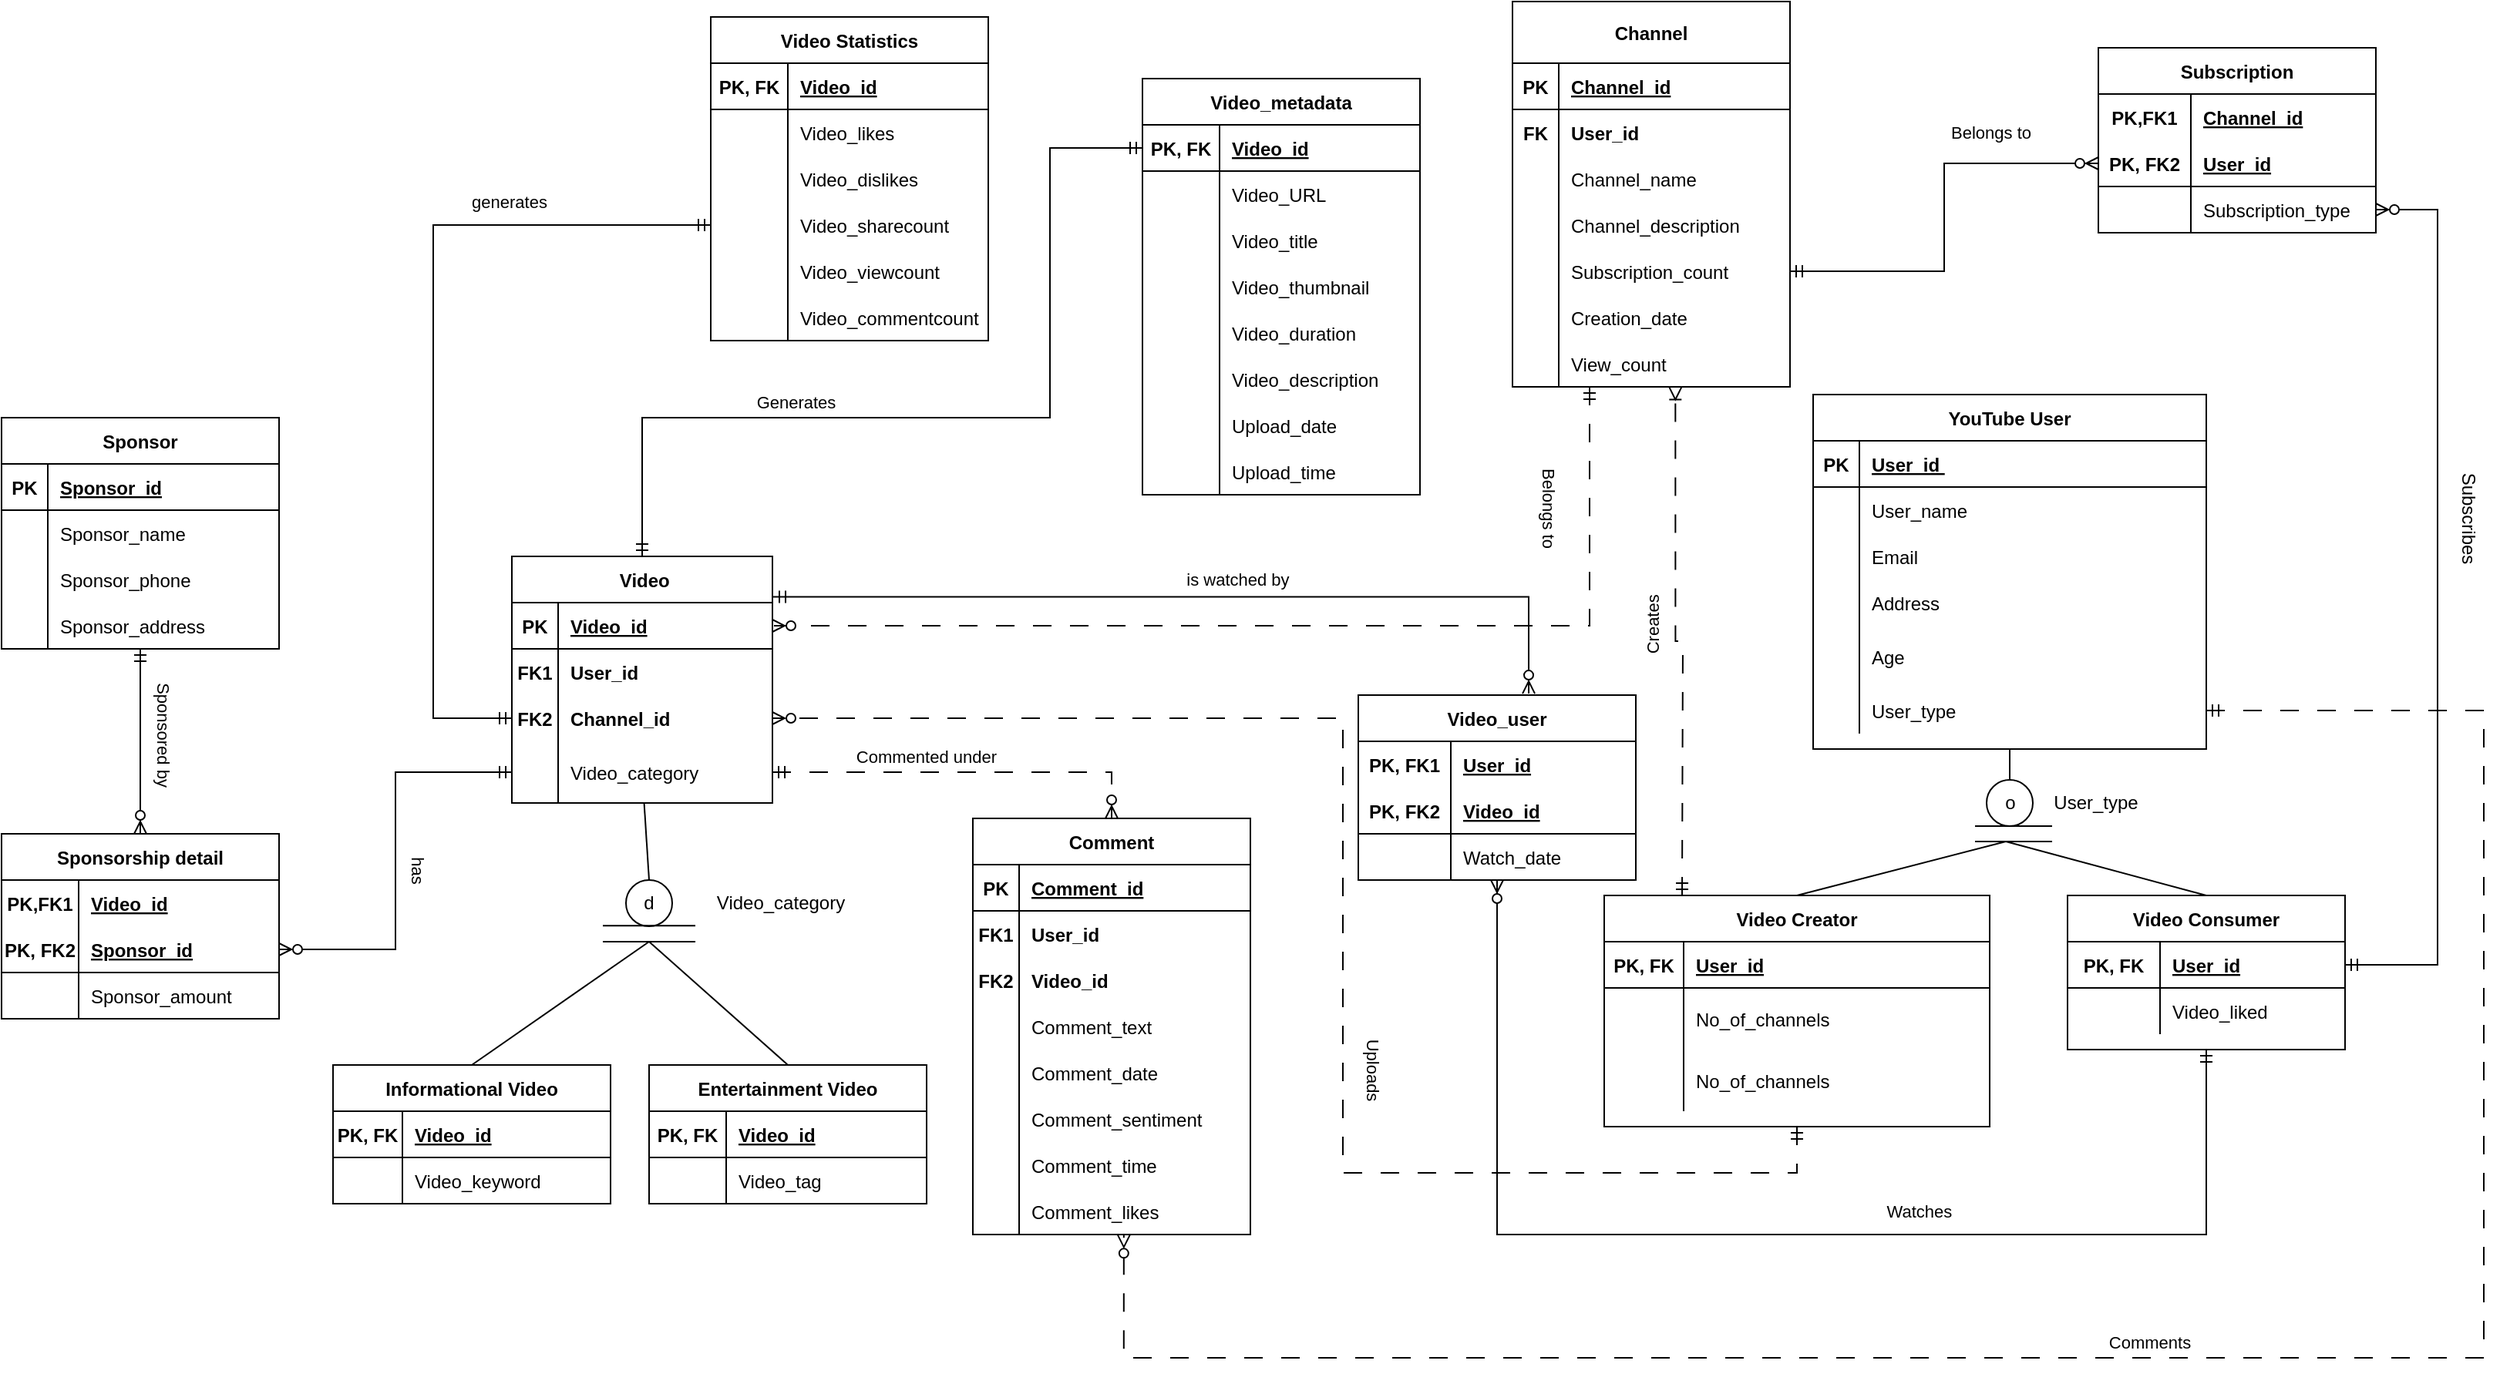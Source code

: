 <mxfile version="20.8.16" type="device"><diagram id="R2lEEEUBdFMjLlhIrx00" name="Page-1"><mxGraphModel dx="2350" dy="833" grid="1" gridSize="10" guides="1" tooltips="1" connect="1" arrows="1" fold="1" page="1" pageScale="1" pageWidth="850" pageHeight="1100" math="0" shadow="0" extFonts="Permanent Marker^https://fonts.googleapis.com/css?family=Permanent+Marker"><root><mxCell id="0"/><mxCell id="1" parent="0"/><mxCell id="67bdn4DZU9C8S1jd3rTJ-290" value="" style="edgeStyle=orthogonalEdgeStyle;fontSize=12;html=1;endArrow=ERzeroToMany;startArrow=ERmandOne;rounded=0;entryX=1;entryY=0.5;entryDx=0;entryDy=0;exitX=1;exitY=0.5;exitDx=0;exitDy=0;" parent="1" source="67bdn4DZU9C8S1jd3rTJ-26" target="67bdn4DZU9C8S1jd3rTJ-259" edge="1"><mxGeometry width="100" height="100" relative="1" as="geometry"><mxPoint x="760" y="700" as="sourcePoint"/><mxPoint x="730" y="190" as="targetPoint"/><Array as="points"><mxPoint x="760" y="655"/><mxPoint x="760" y="165"/></Array></mxGeometry></mxCell><mxCell id="C-vyLk0tnHw3VtMMgP7b-2" value="YouTube User" style="shape=table;startSize=30;container=1;collapsible=1;childLayout=tableLayout;fixedRows=1;rowLines=0;fontStyle=1;align=center;resizeLast=1;" parent="1" vertex="1"><mxGeometry x="355" y="285" width="255" height="230" as="geometry"/></mxCell><mxCell id="C-vyLk0tnHw3VtMMgP7b-3" value="" style="shape=partialRectangle;collapsible=0;dropTarget=0;pointerEvents=0;fillColor=none;points=[[0,0.5],[1,0.5]];portConstraint=eastwest;top=0;left=0;right=0;bottom=1;" parent="C-vyLk0tnHw3VtMMgP7b-2" vertex="1"><mxGeometry y="30" width="255" height="30" as="geometry"/></mxCell><mxCell id="C-vyLk0tnHw3VtMMgP7b-4" value="PK" style="shape=partialRectangle;overflow=hidden;connectable=0;fillColor=none;top=0;left=0;bottom=0;right=0;fontStyle=1;" parent="C-vyLk0tnHw3VtMMgP7b-3" vertex="1"><mxGeometry width="30" height="30" as="geometry"><mxRectangle width="30" height="30" as="alternateBounds"/></mxGeometry></mxCell><mxCell id="C-vyLk0tnHw3VtMMgP7b-5" value="User_id " style="shape=partialRectangle;overflow=hidden;connectable=0;fillColor=none;top=0;left=0;bottom=0;right=0;align=left;spacingLeft=6;fontStyle=5;" parent="C-vyLk0tnHw3VtMMgP7b-3" vertex="1"><mxGeometry x="30" width="225" height="30" as="geometry"><mxRectangle width="225" height="30" as="alternateBounds"/></mxGeometry></mxCell><mxCell id="C-vyLk0tnHw3VtMMgP7b-6" value="" style="shape=partialRectangle;collapsible=0;dropTarget=0;pointerEvents=0;fillColor=none;points=[[0,0.5],[1,0.5]];portConstraint=eastwest;top=0;left=0;right=0;bottom=0;" parent="C-vyLk0tnHw3VtMMgP7b-2" vertex="1"><mxGeometry y="60" width="255" height="30" as="geometry"/></mxCell><mxCell id="C-vyLk0tnHw3VtMMgP7b-7" value="" style="shape=partialRectangle;overflow=hidden;connectable=0;fillColor=none;top=0;left=0;bottom=0;right=0;" parent="C-vyLk0tnHw3VtMMgP7b-6" vertex="1"><mxGeometry width="30" height="30" as="geometry"><mxRectangle width="30" height="30" as="alternateBounds"/></mxGeometry></mxCell><mxCell id="C-vyLk0tnHw3VtMMgP7b-8" value="User_name" style="shape=partialRectangle;overflow=hidden;connectable=0;fillColor=none;top=0;left=0;bottom=0;right=0;align=left;spacingLeft=6;" parent="C-vyLk0tnHw3VtMMgP7b-6" vertex="1"><mxGeometry x="30" width="225" height="30" as="geometry"><mxRectangle width="225" height="30" as="alternateBounds"/></mxGeometry></mxCell><mxCell id="C-vyLk0tnHw3VtMMgP7b-9" value="" style="shape=partialRectangle;collapsible=0;dropTarget=0;pointerEvents=0;fillColor=none;points=[[0,0.5],[1,0.5]];portConstraint=eastwest;top=0;left=0;right=0;bottom=0;" parent="C-vyLk0tnHw3VtMMgP7b-2" vertex="1"><mxGeometry y="90" width="255" height="30" as="geometry"/></mxCell><mxCell id="C-vyLk0tnHw3VtMMgP7b-10" value="" style="shape=partialRectangle;overflow=hidden;connectable=0;fillColor=none;top=0;left=0;bottom=0;right=0;" parent="C-vyLk0tnHw3VtMMgP7b-9" vertex="1"><mxGeometry width="30" height="30" as="geometry"><mxRectangle width="30" height="30" as="alternateBounds"/></mxGeometry></mxCell><mxCell id="C-vyLk0tnHw3VtMMgP7b-11" value="Email" style="shape=partialRectangle;overflow=hidden;connectable=0;fillColor=none;top=0;left=0;bottom=0;right=0;align=left;spacingLeft=6;" parent="C-vyLk0tnHw3VtMMgP7b-9" vertex="1"><mxGeometry x="30" width="225" height="30" as="geometry"><mxRectangle width="225" height="30" as="alternateBounds"/></mxGeometry></mxCell><mxCell id="67bdn4DZU9C8S1jd3rTJ-22" value="" style="shape=tableRow;horizontal=0;startSize=0;swimlaneHead=0;swimlaneBody=0;fillColor=none;collapsible=0;dropTarget=0;points=[[0,0.5],[1,0.5]];portConstraint=eastwest;top=0;left=0;right=0;bottom=0;" parent="C-vyLk0tnHw3VtMMgP7b-2" vertex="1"><mxGeometry y="120" width="255" height="30" as="geometry"/></mxCell><mxCell id="67bdn4DZU9C8S1jd3rTJ-23" value="" style="shape=partialRectangle;connectable=0;fillColor=none;top=0;left=0;bottom=0;right=0;editable=1;overflow=hidden;" parent="67bdn4DZU9C8S1jd3rTJ-22" vertex="1"><mxGeometry width="30" height="30" as="geometry"><mxRectangle width="30" height="30" as="alternateBounds"/></mxGeometry></mxCell><mxCell id="67bdn4DZU9C8S1jd3rTJ-24" value="Address" style="shape=partialRectangle;connectable=0;fillColor=none;top=0;left=0;bottom=0;right=0;align=left;spacingLeft=6;overflow=hidden;" parent="67bdn4DZU9C8S1jd3rTJ-22" vertex="1"><mxGeometry x="30" width="225" height="30" as="geometry"><mxRectangle width="225" height="30" as="alternateBounds"/></mxGeometry></mxCell><mxCell id="67bdn4DZU9C8S1jd3rTJ-164" value="" style="shape=tableRow;horizontal=0;startSize=0;swimlaneHead=0;swimlaneBody=0;fillColor=none;collapsible=0;dropTarget=0;points=[[0,0.5],[1,0.5]];portConstraint=eastwest;top=0;left=0;right=0;bottom=0;" parent="C-vyLk0tnHw3VtMMgP7b-2" vertex="1"><mxGeometry y="150" width="255" height="40" as="geometry"/></mxCell><mxCell id="67bdn4DZU9C8S1jd3rTJ-165" value="" style="shape=partialRectangle;connectable=0;fillColor=none;top=0;left=0;bottom=0;right=0;editable=1;overflow=hidden;" parent="67bdn4DZU9C8S1jd3rTJ-164" vertex="1"><mxGeometry width="30" height="40" as="geometry"><mxRectangle width="30" height="40" as="alternateBounds"/></mxGeometry></mxCell><mxCell id="67bdn4DZU9C8S1jd3rTJ-166" value="Age" style="shape=partialRectangle;connectable=0;fillColor=none;top=0;left=0;bottom=0;right=0;align=left;spacingLeft=6;overflow=hidden;" parent="67bdn4DZU9C8S1jd3rTJ-164" vertex="1"><mxGeometry x="30" width="225" height="40" as="geometry"><mxRectangle width="225" height="40" as="alternateBounds"/></mxGeometry></mxCell><mxCell id="67bdn4DZU9C8S1jd3rTJ-205" value="" style="shape=tableRow;horizontal=0;startSize=0;swimlaneHead=0;swimlaneBody=0;fillColor=none;collapsible=0;dropTarget=0;points=[[0,0.5],[1,0.5]];portConstraint=eastwest;top=0;left=0;right=0;bottom=0;" parent="C-vyLk0tnHw3VtMMgP7b-2" vertex="1"><mxGeometry y="190" width="255" height="30" as="geometry"/></mxCell><mxCell id="67bdn4DZU9C8S1jd3rTJ-206" value="" style="shape=partialRectangle;connectable=0;fillColor=none;top=0;left=0;bottom=0;right=0;editable=1;overflow=hidden;" parent="67bdn4DZU9C8S1jd3rTJ-205" vertex="1"><mxGeometry width="30" height="30" as="geometry"><mxRectangle width="30" height="30" as="alternateBounds"/></mxGeometry></mxCell><mxCell id="67bdn4DZU9C8S1jd3rTJ-207" value="User_type" style="shape=partialRectangle;connectable=0;fillColor=none;top=0;left=0;bottom=0;right=0;align=left;spacingLeft=6;overflow=hidden;" parent="67bdn4DZU9C8S1jd3rTJ-205" vertex="1"><mxGeometry x="30" width="225" height="30" as="geometry"><mxRectangle width="225" height="30" as="alternateBounds"/></mxGeometry></mxCell><mxCell id="C-vyLk0tnHw3VtMMgP7b-13" value="Video Creator" style="shape=table;startSize=30;container=1;collapsible=1;childLayout=tableLayout;fixedRows=1;rowLines=0;fontStyle=1;align=center;resizeLast=1;" parent="1" vertex="1"><mxGeometry x="219.5" y="610" width="250" height="150" as="geometry"/></mxCell><mxCell id="C-vyLk0tnHw3VtMMgP7b-14" value="" style="shape=partialRectangle;collapsible=0;dropTarget=0;pointerEvents=0;fillColor=none;points=[[0,0.5],[1,0.5]];portConstraint=eastwest;top=0;left=0;right=0;bottom=1;" parent="C-vyLk0tnHw3VtMMgP7b-13" vertex="1"><mxGeometry y="30" width="250" height="30" as="geometry"/></mxCell><mxCell id="C-vyLk0tnHw3VtMMgP7b-15" value="PK, FK" style="shape=partialRectangle;overflow=hidden;connectable=0;fillColor=none;top=0;left=0;bottom=0;right=0;fontStyle=1;" parent="C-vyLk0tnHw3VtMMgP7b-14" vertex="1"><mxGeometry width="51.5" height="30" as="geometry"><mxRectangle width="51.5" height="30" as="alternateBounds"/></mxGeometry></mxCell><mxCell id="C-vyLk0tnHw3VtMMgP7b-16" value="User_id" style="shape=partialRectangle;overflow=hidden;connectable=0;fillColor=none;top=0;left=0;bottom=0;right=0;align=left;spacingLeft=6;fontStyle=5;" parent="C-vyLk0tnHw3VtMMgP7b-14" vertex="1"><mxGeometry x="51.5" width="198.5" height="30" as="geometry"><mxRectangle width="198.5" height="30" as="alternateBounds"/></mxGeometry></mxCell><mxCell id="YpMm_zGJGaLnLa6KBO9T-99" value="" style="shape=partialRectangle;collapsible=0;dropTarget=0;pointerEvents=0;fillColor=none;points=[[0,0.5],[1,0.5]];portConstraint=eastwest;top=0;left=0;right=0;bottom=0;" vertex="1" parent="C-vyLk0tnHw3VtMMgP7b-13"><mxGeometry y="60" width="250" height="40" as="geometry"/></mxCell><mxCell id="YpMm_zGJGaLnLa6KBO9T-100" value="" style="shape=partialRectangle;overflow=hidden;connectable=0;fillColor=none;top=0;left=0;bottom=0;right=0;" vertex="1" parent="YpMm_zGJGaLnLa6KBO9T-99"><mxGeometry width="51.5" height="40" as="geometry"><mxRectangle width="51.5" height="40" as="alternateBounds"/></mxGeometry></mxCell><mxCell id="YpMm_zGJGaLnLa6KBO9T-101" value="No_of_channels" style="shape=partialRectangle;overflow=hidden;connectable=0;fillColor=none;top=0;left=0;bottom=0;right=0;align=left;spacingLeft=6;" vertex="1" parent="YpMm_zGJGaLnLa6KBO9T-99"><mxGeometry x="51.5" width="198.5" height="40" as="geometry"><mxRectangle width="198.5" height="40" as="alternateBounds"/></mxGeometry></mxCell><mxCell id="C-vyLk0tnHw3VtMMgP7b-17" value="" style="shape=partialRectangle;collapsible=0;dropTarget=0;pointerEvents=0;fillColor=none;points=[[0,0.5],[1,0.5]];portConstraint=eastwest;top=0;left=0;right=0;bottom=0;" parent="C-vyLk0tnHw3VtMMgP7b-13" vertex="1"><mxGeometry y="100" width="250" height="40" as="geometry"/></mxCell><mxCell id="C-vyLk0tnHw3VtMMgP7b-18" value="" style="shape=partialRectangle;overflow=hidden;connectable=0;fillColor=none;top=0;left=0;bottom=0;right=0;" parent="C-vyLk0tnHw3VtMMgP7b-17" vertex="1"><mxGeometry width="51.5" height="40" as="geometry"><mxRectangle width="51.5" height="40" as="alternateBounds"/></mxGeometry></mxCell><mxCell id="C-vyLk0tnHw3VtMMgP7b-19" value="No_of_channels" style="shape=partialRectangle;overflow=hidden;connectable=0;fillColor=none;top=0;left=0;bottom=0;right=0;align=left;spacingLeft=6;" parent="C-vyLk0tnHw3VtMMgP7b-17" vertex="1"><mxGeometry x="51.5" width="198.5" height="40" as="geometry"><mxRectangle width="198.5" height="40" as="alternateBounds"/></mxGeometry></mxCell><mxCell id="YpMm_zGJGaLnLa6KBO9T-64" style="edgeStyle=orthogonalEdgeStyle;rounded=0;orthogonalLoop=1;jettySize=auto;html=1;exitX=0.5;exitY=1;exitDx=0;exitDy=0;entryX=1;entryY=0.5;entryDx=0;entryDy=0;endArrow=ERzeroToMany;endFill=0;dashed=1;dashPattern=12 12;startArrow=ERmandOne;startFill=0;" edge="1" parent="1" source="C-vyLk0tnHw3VtMMgP7b-13" target="67bdn4DZU9C8S1jd3rTJ-65"><mxGeometry relative="1" as="geometry"><Array as="points"><mxPoint x="345" y="790"/><mxPoint x="50" y="790"/><mxPoint x="50" y="495"/></Array></mxGeometry></mxCell><mxCell id="YpMm_zGJGaLnLa6KBO9T-66" value="Uploads" style="edgeLabel;html=1;align=center;verticalAlign=middle;resizable=0;points=[];rotation=90;" vertex="1" connectable="0" parent="YpMm_zGJGaLnLa6KBO9T-64"><mxGeometry x="-0.097" y="3" relative="1" as="geometry"><mxPoint x="23" y="55" as="offset"/></mxGeometry></mxCell><mxCell id="67bdn4DZU9C8S1jd3rTJ-25" value="Video Consumer" style="shape=table;startSize=30;container=1;collapsible=1;childLayout=tableLayout;fixedRows=1;rowLines=0;fontStyle=1;align=center;resizeLast=1;" parent="1" vertex="1"><mxGeometry x="520" y="610" width="180" height="100" as="geometry"/></mxCell><mxCell id="67bdn4DZU9C8S1jd3rTJ-26" value="" style="shape=tableRow;horizontal=0;startSize=0;swimlaneHead=0;swimlaneBody=0;fillColor=none;collapsible=0;dropTarget=0;points=[[0,0.5],[1,0.5]];portConstraint=eastwest;top=0;left=0;right=0;bottom=1;" parent="67bdn4DZU9C8S1jd3rTJ-25" vertex="1"><mxGeometry y="30" width="180" height="30" as="geometry"/></mxCell><mxCell id="67bdn4DZU9C8S1jd3rTJ-27" value="PK, FK" style="shape=partialRectangle;connectable=0;fillColor=none;top=0;left=0;bottom=0;right=0;fontStyle=1;overflow=hidden;" parent="67bdn4DZU9C8S1jd3rTJ-26" vertex="1"><mxGeometry width="60" height="30" as="geometry"><mxRectangle width="60" height="30" as="alternateBounds"/></mxGeometry></mxCell><mxCell id="67bdn4DZU9C8S1jd3rTJ-28" value="User_id" style="shape=partialRectangle;connectable=0;fillColor=none;top=0;left=0;bottom=0;right=0;align=left;spacingLeft=6;fontStyle=5;overflow=hidden;" parent="67bdn4DZU9C8S1jd3rTJ-26" vertex="1"><mxGeometry x="60" width="120" height="30" as="geometry"><mxRectangle width="120" height="30" as="alternateBounds"/></mxGeometry></mxCell><mxCell id="67bdn4DZU9C8S1jd3rTJ-29" value="" style="shape=tableRow;horizontal=0;startSize=0;swimlaneHead=0;swimlaneBody=0;fillColor=none;collapsible=0;dropTarget=0;points=[[0,0.5],[1,0.5]];portConstraint=eastwest;top=0;left=0;right=0;bottom=0;" parent="67bdn4DZU9C8S1jd3rTJ-25" vertex="1"><mxGeometry y="60" width="180" height="30" as="geometry"/></mxCell><mxCell id="67bdn4DZU9C8S1jd3rTJ-30" value="" style="shape=partialRectangle;connectable=0;fillColor=none;top=0;left=0;bottom=0;right=0;editable=1;overflow=hidden;" parent="67bdn4DZU9C8S1jd3rTJ-29" vertex="1"><mxGeometry width="60" height="30" as="geometry"><mxRectangle width="60" height="30" as="alternateBounds"/></mxGeometry></mxCell><mxCell id="67bdn4DZU9C8S1jd3rTJ-31" value="Video_liked" style="shape=partialRectangle;connectable=0;fillColor=none;top=0;left=0;bottom=0;right=0;align=left;spacingLeft=6;overflow=hidden;" parent="67bdn4DZU9C8S1jd3rTJ-29" vertex="1"><mxGeometry x="60" width="120" height="30" as="geometry"><mxRectangle width="120" height="30" as="alternateBounds"/></mxGeometry></mxCell><mxCell id="67bdn4DZU9C8S1jd3rTJ-38" value="Channel" style="shape=table;startSize=40;container=1;collapsible=1;childLayout=tableLayout;fixedRows=1;rowLines=0;fontStyle=1;align=center;resizeLast=1;" parent="1" vertex="1"><mxGeometry x="160" y="30" width="180" height="250" as="geometry"/></mxCell><mxCell id="67bdn4DZU9C8S1jd3rTJ-39" value="" style="shape=tableRow;horizontal=0;startSize=0;swimlaneHead=0;swimlaneBody=0;fillColor=none;collapsible=0;dropTarget=0;points=[[0,0.5],[1,0.5]];portConstraint=eastwest;top=0;left=0;right=0;bottom=1;" parent="67bdn4DZU9C8S1jd3rTJ-38" vertex="1"><mxGeometry y="40" width="180" height="30" as="geometry"/></mxCell><mxCell id="67bdn4DZU9C8S1jd3rTJ-40" value="PK" style="shape=partialRectangle;connectable=0;fillColor=none;top=0;left=0;bottom=0;right=0;fontStyle=1;overflow=hidden;" parent="67bdn4DZU9C8S1jd3rTJ-39" vertex="1"><mxGeometry width="30" height="30" as="geometry"><mxRectangle width="30" height="30" as="alternateBounds"/></mxGeometry></mxCell><mxCell id="67bdn4DZU9C8S1jd3rTJ-41" value="Channel_id" style="shape=partialRectangle;connectable=0;fillColor=none;top=0;left=0;bottom=0;right=0;align=left;spacingLeft=6;fontStyle=5;overflow=hidden;" parent="67bdn4DZU9C8S1jd3rTJ-39" vertex="1"><mxGeometry x="30" width="150" height="30" as="geometry"><mxRectangle width="150" height="30" as="alternateBounds"/></mxGeometry></mxCell><mxCell id="67bdn4DZU9C8S1jd3rTJ-42" value="" style="shape=tableRow;horizontal=0;startSize=0;swimlaneHead=0;swimlaneBody=0;fillColor=none;collapsible=0;dropTarget=0;points=[[0,0.5],[1,0.5]];portConstraint=eastwest;top=0;left=0;right=0;bottom=0;" parent="67bdn4DZU9C8S1jd3rTJ-38" vertex="1"><mxGeometry y="70" width="180" height="30" as="geometry"/></mxCell><mxCell id="67bdn4DZU9C8S1jd3rTJ-43" value="FK" style="shape=partialRectangle;connectable=0;fillColor=none;top=0;left=0;bottom=0;right=0;editable=1;overflow=hidden;fontStyle=1" parent="67bdn4DZU9C8S1jd3rTJ-42" vertex="1"><mxGeometry width="30" height="30" as="geometry"><mxRectangle width="30" height="30" as="alternateBounds"/></mxGeometry></mxCell><mxCell id="67bdn4DZU9C8S1jd3rTJ-44" value="User_id" style="shape=partialRectangle;connectable=0;fillColor=none;top=0;left=0;bottom=0;right=0;align=left;spacingLeft=6;overflow=hidden;fontStyle=1" parent="67bdn4DZU9C8S1jd3rTJ-42" vertex="1"><mxGeometry x="30" width="150" height="30" as="geometry"><mxRectangle width="150" height="30" as="alternateBounds"/></mxGeometry></mxCell><mxCell id="67bdn4DZU9C8S1jd3rTJ-45" value="" style="shape=tableRow;horizontal=0;startSize=0;swimlaneHead=0;swimlaneBody=0;fillColor=none;collapsible=0;dropTarget=0;points=[[0,0.5],[1,0.5]];portConstraint=eastwest;top=0;left=0;right=0;bottom=0;" parent="67bdn4DZU9C8S1jd3rTJ-38" vertex="1"><mxGeometry y="100" width="180" height="30" as="geometry"/></mxCell><mxCell id="67bdn4DZU9C8S1jd3rTJ-46" value="" style="shape=partialRectangle;connectable=0;fillColor=none;top=0;left=0;bottom=0;right=0;editable=1;overflow=hidden;" parent="67bdn4DZU9C8S1jd3rTJ-45" vertex="1"><mxGeometry width="30" height="30" as="geometry"><mxRectangle width="30" height="30" as="alternateBounds"/></mxGeometry></mxCell><mxCell id="67bdn4DZU9C8S1jd3rTJ-47" value="Channel_name" style="shape=partialRectangle;connectable=0;fillColor=none;top=0;left=0;bottom=0;right=0;align=left;spacingLeft=6;overflow=hidden;" parent="67bdn4DZU9C8S1jd3rTJ-45" vertex="1"><mxGeometry x="30" width="150" height="30" as="geometry"><mxRectangle width="150" height="30" as="alternateBounds"/></mxGeometry></mxCell><mxCell id="YpMm_zGJGaLnLa6KBO9T-36" value="" style="shape=tableRow;horizontal=0;startSize=0;swimlaneHead=0;swimlaneBody=0;fillColor=none;collapsible=0;dropTarget=0;points=[[0,0.5],[1,0.5]];portConstraint=eastwest;top=0;left=0;right=0;bottom=0;" vertex="1" parent="67bdn4DZU9C8S1jd3rTJ-38"><mxGeometry y="130" width="180" height="30" as="geometry"/></mxCell><mxCell id="YpMm_zGJGaLnLa6KBO9T-37" value="" style="shape=partialRectangle;connectable=0;fillColor=none;top=0;left=0;bottom=0;right=0;editable=1;overflow=hidden;" vertex="1" parent="YpMm_zGJGaLnLa6KBO9T-36"><mxGeometry width="30" height="30" as="geometry"><mxRectangle width="30" height="30" as="alternateBounds"/></mxGeometry></mxCell><mxCell id="YpMm_zGJGaLnLa6KBO9T-38" value="Channel_description" style="shape=partialRectangle;connectable=0;fillColor=none;top=0;left=0;bottom=0;right=0;align=left;spacingLeft=6;overflow=hidden;" vertex="1" parent="YpMm_zGJGaLnLa6KBO9T-36"><mxGeometry x="30" width="150" height="30" as="geometry"><mxRectangle width="150" height="30" as="alternateBounds"/></mxGeometry></mxCell><mxCell id="67bdn4DZU9C8S1jd3rTJ-58" value="" style="shape=tableRow;horizontal=0;startSize=0;swimlaneHead=0;swimlaneBody=0;fillColor=none;collapsible=0;dropTarget=0;points=[[0,0.5],[1,0.5]];portConstraint=eastwest;top=0;left=0;right=0;bottom=0;" parent="67bdn4DZU9C8S1jd3rTJ-38" vertex="1"><mxGeometry y="160" width="180" height="30" as="geometry"/></mxCell><mxCell id="67bdn4DZU9C8S1jd3rTJ-59" value="" style="shape=partialRectangle;connectable=0;fillColor=none;top=0;left=0;bottom=0;right=0;editable=1;overflow=hidden;" parent="67bdn4DZU9C8S1jd3rTJ-58" vertex="1"><mxGeometry width="30" height="30" as="geometry"><mxRectangle width="30" height="30" as="alternateBounds"/></mxGeometry></mxCell><mxCell id="67bdn4DZU9C8S1jd3rTJ-60" value="Subscription_count" style="shape=partialRectangle;connectable=0;fillColor=none;top=0;left=0;bottom=0;right=0;align=left;spacingLeft=6;overflow=hidden;" parent="67bdn4DZU9C8S1jd3rTJ-58" vertex="1"><mxGeometry x="30" width="150" height="30" as="geometry"><mxRectangle width="150" height="30" as="alternateBounds"/></mxGeometry></mxCell><mxCell id="67bdn4DZU9C8S1jd3rTJ-169" value="" style="shape=tableRow;horizontal=0;startSize=0;swimlaneHead=0;swimlaneBody=0;fillColor=none;collapsible=0;dropTarget=0;points=[[0,0.5],[1,0.5]];portConstraint=eastwest;top=0;left=0;right=0;bottom=0;" parent="67bdn4DZU9C8S1jd3rTJ-38" vertex="1"><mxGeometry y="190" width="180" height="30" as="geometry"/></mxCell><mxCell id="67bdn4DZU9C8S1jd3rTJ-170" value="" style="shape=partialRectangle;connectable=0;fillColor=none;top=0;left=0;bottom=0;right=0;editable=1;overflow=hidden;" parent="67bdn4DZU9C8S1jd3rTJ-169" vertex="1"><mxGeometry width="30" height="30" as="geometry"><mxRectangle width="30" height="30" as="alternateBounds"/></mxGeometry></mxCell><mxCell id="67bdn4DZU9C8S1jd3rTJ-171" value="Creation_date" style="shape=partialRectangle;connectable=0;fillColor=none;top=0;left=0;bottom=0;right=0;align=left;spacingLeft=6;overflow=hidden;" parent="67bdn4DZU9C8S1jd3rTJ-169" vertex="1"><mxGeometry x="30" width="150" height="30" as="geometry"><mxRectangle width="150" height="30" as="alternateBounds"/></mxGeometry></mxCell><mxCell id="67bdn4DZU9C8S1jd3rTJ-48" value="" style="shape=tableRow;horizontal=0;startSize=0;swimlaneHead=0;swimlaneBody=0;fillColor=none;collapsible=0;dropTarget=0;points=[[0,0.5],[1,0.5]];portConstraint=eastwest;top=0;left=0;right=0;bottom=0;" parent="67bdn4DZU9C8S1jd3rTJ-38" vertex="1"><mxGeometry y="220" width="180" height="30" as="geometry"/></mxCell><mxCell id="67bdn4DZU9C8S1jd3rTJ-49" value="" style="shape=partialRectangle;connectable=0;fillColor=none;top=0;left=0;bottom=0;right=0;editable=1;overflow=hidden;" parent="67bdn4DZU9C8S1jd3rTJ-48" vertex="1"><mxGeometry width="30" height="30" as="geometry"><mxRectangle width="30" height="30" as="alternateBounds"/></mxGeometry></mxCell><mxCell id="67bdn4DZU9C8S1jd3rTJ-50" value="View_count" style="shape=partialRectangle;connectable=0;fillColor=none;top=0;left=0;bottom=0;right=0;align=left;spacingLeft=6;overflow=hidden;" parent="67bdn4DZU9C8S1jd3rTJ-48" vertex="1"><mxGeometry x="30" width="150" height="30" as="geometry"><mxRectangle width="150" height="30" as="alternateBounds"/></mxGeometry></mxCell><mxCell id="67bdn4DZU9C8S1jd3rTJ-61" value=" Video" style="shape=table;startSize=30;container=1;collapsible=1;childLayout=tableLayout;fixedRows=1;rowLines=0;fontStyle=1;align=center;resizeLast=1;" parent="1" vertex="1"><mxGeometry x="-489" y="390" width="169.0" height="160" as="geometry"/></mxCell><mxCell id="67bdn4DZU9C8S1jd3rTJ-62" value="" style="shape=tableRow;horizontal=0;startSize=0;swimlaneHead=0;swimlaneBody=0;fillColor=none;collapsible=0;dropTarget=0;points=[[0,0.5],[1,0.5]];portConstraint=eastwest;top=0;left=0;right=0;bottom=1;" parent="67bdn4DZU9C8S1jd3rTJ-61" vertex="1"><mxGeometry y="30" width="169.0" height="30" as="geometry"/></mxCell><mxCell id="67bdn4DZU9C8S1jd3rTJ-63" value="PK" style="shape=partialRectangle;connectable=0;fillColor=none;top=0;left=0;bottom=0;right=0;fontStyle=1;overflow=hidden;" parent="67bdn4DZU9C8S1jd3rTJ-62" vertex="1"><mxGeometry width="30" height="30" as="geometry"><mxRectangle width="30" height="30" as="alternateBounds"/></mxGeometry></mxCell><mxCell id="67bdn4DZU9C8S1jd3rTJ-64" value="Video_id" style="shape=partialRectangle;connectable=0;fillColor=none;top=0;left=0;bottom=0;right=0;align=left;spacingLeft=6;fontStyle=5;overflow=hidden;" parent="67bdn4DZU9C8S1jd3rTJ-62" vertex="1"><mxGeometry x="30" width="139.0" height="30" as="geometry"><mxRectangle width="139.0" height="30" as="alternateBounds"/></mxGeometry></mxCell><mxCell id="YpMm_zGJGaLnLa6KBO9T-110" value="" style="shape=tableRow;horizontal=0;startSize=0;swimlaneHead=0;swimlaneBody=0;fillColor=none;collapsible=0;dropTarget=0;points=[[0,0.5],[1,0.5]];portConstraint=eastwest;top=0;left=0;right=0;bottom=0;" vertex="1" parent="67bdn4DZU9C8S1jd3rTJ-61"><mxGeometry y="60" width="169.0" height="30" as="geometry"/></mxCell><mxCell id="YpMm_zGJGaLnLa6KBO9T-111" value="FK1" style="shape=partialRectangle;connectable=0;fillColor=none;top=0;left=0;bottom=0;right=0;fontStyle=1;overflow=hidden;" vertex="1" parent="YpMm_zGJGaLnLa6KBO9T-110"><mxGeometry width="30" height="30" as="geometry"><mxRectangle width="30" height="30" as="alternateBounds"/></mxGeometry></mxCell><mxCell id="YpMm_zGJGaLnLa6KBO9T-112" value="User_id" style="shape=partialRectangle;connectable=0;fillColor=none;top=0;left=0;bottom=0;right=0;align=left;spacingLeft=6;fontStyle=1;overflow=hidden;" vertex="1" parent="YpMm_zGJGaLnLa6KBO9T-110"><mxGeometry x="30" width="139.0" height="30" as="geometry"><mxRectangle width="139.0" height="30" as="alternateBounds"/></mxGeometry></mxCell><mxCell id="67bdn4DZU9C8S1jd3rTJ-65" value="" style="shape=tableRow;horizontal=0;startSize=0;swimlaneHead=0;swimlaneBody=0;fillColor=none;collapsible=0;dropTarget=0;points=[[0,0.5],[1,0.5]];portConstraint=eastwest;top=0;left=0;right=0;bottom=0;" parent="67bdn4DZU9C8S1jd3rTJ-61" vertex="1"><mxGeometry y="90" width="169.0" height="30" as="geometry"/></mxCell><mxCell id="67bdn4DZU9C8S1jd3rTJ-66" value="FK2" style="shape=partialRectangle;connectable=0;fillColor=none;top=0;left=0;bottom=0;right=0;editable=1;overflow=hidden;fontStyle=1" parent="67bdn4DZU9C8S1jd3rTJ-65" vertex="1"><mxGeometry width="30" height="30" as="geometry"><mxRectangle width="30" height="30" as="alternateBounds"/></mxGeometry></mxCell><mxCell id="67bdn4DZU9C8S1jd3rTJ-67" value="Channel_id" style="shape=partialRectangle;connectable=0;fillColor=none;top=0;left=0;bottom=0;right=0;align=left;spacingLeft=6;overflow=hidden;fontStyle=1" parent="67bdn4DZU9C8S1jd3rTJ-65" vertex="1"><mxGeometry x="30" width="139.0" height="30" as="geometry"><mxRectangle width="139.0" height="30" as="alternateBounds"/></mxGeometry></mxCell><mxCell id="67bdn4DZU9C8S1jd3rTJ-68" value="" style="shape=tableRow;horizontal=0;startSize=0;swimlaneHead=0;swimlaneBody=0;fillColor=none;collapsible=0;dropTarget=0;points=[[0,0.5],[1,0.5]];portConstraint=eastwest;top=0;left=0;right=0;bottom=0;" parent="67bdn4DZU9C8S1jd3rTJ-61" vertex="1"><mxGeometry y="120" width="169.0" height="40" as="geometry"/></mxCell><mxCell id="67bdn4DZU9C8S1jd3rTJ-69" value="" style="shape=partialRectangle;connectable=0;fillColor=none;top=0;left=0;bottom=0;right=0;editable=1;overflow=hidden;" parent="67bdn4DZU9C8S1jd3rTJ-68" vertex="1"><mxGeometry width="30" height="40" as="geometry"><mxRectangle width="30" height="40" as="alternateBounds"/></mxGeometry></mxCell><mxCell id="67bdn4DZU9C8S1jd3rTJ-70" value="Video_category" style="shape=partialRectangle;connectable=0;fillColor=none;top=0;left=0;bottom=0;right=0;align=left;spacingLeft=6;overflow=hidden;" parent="67bdn4DZU9C8S1jd3rTJ-68" vertex="1"><mxGeometry x="30" width="139.0" height="40" as="geometry"><mxRectangle width="139.0" height="40" as="alternateBounds"/></mxGeometry></mxCell><mxCell id="67bdn4DZU9C8S1jd3rTJ-74" value="Entertainment Video" style="shape=table;startSize=30;container=1;collapsible=1;childLayout=tableLayout;fixedRows=1;rowLines=0;fontStyle=1;align=center;resizeLast=1;" parent="1" vertex="1"><mxGeometry x="-400" y="720" width="180" height="90" as="geometry"/></mxCell><mxCell id="67bdn4DZU9C8S1jd3rTJ-75" value="" style="shape=tableRow;horizontal=0;startSize=0;swimlaneHead=0;swimlaneBody=0;fillColor=none;collapsible=0;dropTarget=0;points=[[0,0.5],[1,0.5]];portConstraint=eastwest;top=0;left=0;right=0;bottom=1;" parent="67bdn4DZU9C8S1jd3rTJ-74" vertex="1"><mxGeometry y="30" width="180" height="30" as="geometry"/></mxCell><mxCell id="67bdn4DZU9C8S1jd3rTJ-76" value="PK, FK" style="shape=partialRectangle;connectable=0;fillColor=none;top=0;left=0;bottom=0;right=0;fontStyle=1;overflow=hidden;" parent="67bdn4DZU9C8S1jd3rTJ-75" vertex="1"><mxGeometry width="50" height="30" as="geometry"><mxRectangle width="50" height="30" as="alternateBounds"/></mxGeometry></mxCell><mxCell id="67bdn4DZU9C8S1jd3rTJ-77" value="Video_id" style="shape=partialRectangle;connectable=0;fillColor=none;top=0;left=0;bottom=0;right=0;align=left;spacingLeft=6;fontStyle=5;overflow=hidden;" parent="67bdn4DZU9C8S1jd3rTJ-75" vertex="1"><mxGeometry x="50" width="130" height="30" as="geometry"><mxRectangle width="130" height="30" as="alternateBounds"/></mxGeometry></mxCell><mxCell id="67bdn4DZU9C8S1jd3rTJ-78" value="" style="shape=tableRow;horizontal=0;startSize=0;swimlaneHead=0;swimlaneBody=0;fillColor=none;collapsible=0;dropTarget=0;points=[[0,0.5],[1,0.5]];portConstraint=eastwest;top=0;left=0;right=0;bottom=0;" parent="67bdn4DZU9C8S1jd3rTJ-74" vertex="1"><mxGeometry y="60" width="180" height="30" as="geometry"/></mxCell><mxCell id="67bdn4DZU9C8S1jd3rTJ-79" value="" style="shape=partialRectangle;connectable=0;fillColor=none;top=0;left=0;bottom=0;right=0;editable=1;overflow=hidden;" parent="67bdn4DZU9C8S1jd3rTJ-78" vertex="1"><mxGeometry width="50" height="30" as="geometry"><mxRectangle width="50" height="30" as="alternateBounds"/></mxGeometry></mxCell><mxCell id="67bdn4DZU9C8S1jd3rTJ-80" value="Video_tag" style="shape=partialRectangle;connectable=0;fillColor=none;top=0;left=0;bottom=0;right=0;align=left;spacingLeft=6;overflow=hidden;" parent="67bdn4DZU9C8S1jd3rTJ-78" vertex="1"><mxGeometry x="50" width="130" height="30" as="geometry"><mxRectangle width="130" height="30" as="alternateBounds"/></mxGeometry></mxCell><mxCell id="67bdn4DZU9C8S1jd3rTJ-87" value="Informational Video" style="shape=table;startSize=30;container=1;collapsible=1;childLayout=tableLayout;fixedRows=1;rowLines=0;fontStyle=1;align=center;resizeLast=1;" parent="1" vertex="1"><mxGeometry x="-605" y="720" width="180" height="90" as="geometry"/></mxCell><mxCell id="67bdn4DZU9C8S1jd3rTJ-88" value="" style="shape=tableRow;horizontal=0;startSize=0;swimlaneHead=0;swimlaneBody=0;fillColor=none;collapsible=0;dropTarget=0;points=[[0,0.5],[1,0.5]];portConstraint=eastwest;top=0;left=0;right=0;bottom=1;" parent="67bdn4DZU9C8S1jd3rTJ-87" vertex="1"><mxGeometry y="30" width="180" height="30" as="geometry"/></mxCell><mxCell id="67bdn4DZU9C8S1jd3rTJ-89" value="PK, FK" style="shape=partialRectangle;connectable=0;fillColor=none;top=0;left=0;bottom=0;right=0;fontStyle=1;overflow=hidden;" parent="67bdn4DZU9C8S1jd3rTJ-88" vertex="1"><mxGeometry width="45.0" height="30" as="geometry"><mxRectangle width="45.0" height="30" as="alternateBounds"/></mxGeometry></mxCell><mxCell id="67bdn4DZU9C8S1jd3rTJ-90" value="Video_id" style="shape=partialRectangle;connectable=0;fillColor=none;top=0;left=0;bottom=0;right=0;align=left;spacingLeft=6;fontStyle=5;overflow=hidden;" parent="67bdn4DZU9C8S1jd3rTJ-88" vertex="1"><mxGeometry x="45.0" width="135.0" height="30" as="geometry"><mxRectangle width="135.0" height="30" as="alternateBounds"/></mxGeometry></mxCell><mxCell id="67bdn4DZU9C8S1jd3rTJ-91" value="" style="shape=tableRow;horizontal=0;startSize=0;swimlaneHead=0;swimlaneBody=0;fillColor=none;collapsible=0;dropTarget=0;points=[[0,0.5],[1,0.5]];portConstraint=eastwest;top=0;left=0;right=0;bottom=0;" parent="67bdn4DZU9C8S1jd3rTJ-87" vertex="1"><mxGeometry y="60" width="180" height="30" as="geometry"/></mxCell><mxCell id="67bdn4DZU9C8S1jd3rTJ-92" value="" style="shape=partialRectangle;connectable=0;fillColor=none;top=0;left=0;bottom=0;right=0;editable=1;overflow=hidden;" parent="67bdn4DZU9C8S1jd3rTJ-91" vertex="1"><mxGeometry width="45.0" height="30" as="geometry"><mxRectangle width="45.0" height="30" as="alternateBounds"/></mxGeometry></mxCell><mxCell id="67bdn4DZU9C8S1jd3rTJ-93" value="Video_keyword" style="shape=partialRectangle;connectable=0;fillColor=none;top=0;left=0;bottom=0;right=0;align=left;spacingLeft=6;overflow=hidden;" parent="67bdn4DZU9C8S1jd3rTJ-91" vertex="1"><mxGeometry x="45.0" width="135.0" height="30" as="geometry"><mxRectangle width="135.0" height="30" as="alternateBounds"/></mxGeometry></mxCell><mxCell id="67bdn4DZU9C8S1jd3rTJ-100" value="Video_metadata" style="shape=table;startSize=30;container=1;collapsible=1;childLayout=tableLayout;fixedRows=1;rowLines=0;fontStyle=1;align=center;resizeLast=1;" parent="1" vertex="1"><mxGeometry x="-80" y="80" width="180" height="270" as="geometry"/></mxCell><mxCell id="67bdn4DZU9C8S1jd3rTJ-101" value="" style="shape=tableRow;horizontal=0;startSize=0;swimlaneHead=0;swimlaneBody=0;fillColor=none;collapsible=0;dropTarget=0;points=[[0,0.5],[1,0.5]];portConstraint=eastwest;top=0;left=0;right=0;bottom=1;" parent="67bdn4DZU9C8S1jd3rTJ-100" vertex="1"><mxGeometry y="30" width="180" height="30" as="geometry"/></mxCell><mxCell id="67bdn4DZU9C8S1jd3rTJ-102" value="PK, FK" style="shape=partialRectangle;connectable=0;fillColor=none;top=0;left=0;bottom=0;right=0;fontStyle=1;overflow=hidden;" parent="67bdn4DZU9C8S1jd3rTJ-101" vertex="1"><mxGeometry width="50" height="30" as="geometry"><mxRectangle width="50" height="30" as="alternateBounds"/></mxGeometry></mxCell><mxCell id="67bdn4DZU9C8S1jd3rTJ-103" value="Video_id" style="shape=partialRectangle;connectable=0;fillColor=none;top=0;left=0;bottom=0;right=0;align=left;spacingLeft=6;fontStyle=5;overflow=hidden;" parent="67bdn4DZU9C8S1jd3rTJ-101" vertex="1"><mxGeometry x="50" width="130" height="30" as="geometry"><mxRectangle width="130" height="30" as="alternateBounds"/></mxGeometry></mxCell><mxCell id="67bdn4DZU9C8S1jd3rTJ-104" value="" style="shape=tableRow;horizontal=0;startSize=0;swimlaneHead=0;swimlaneBody=0;fillColor=none;collapsible=0;dropTarget=0;points=[[0,0.5],[1,0.5]];portConstraint=eastwest;top=0;left=0;right=0;bottom=0;" parent="67bdn4DZU9C8S1jd3rTJ-100" vertex="1"><mxGeometry y="60" width="180" height="30" as="geometry"/></mxCell><mxCell id="67bdn4DZU9C8S1jd3rTJ-105" value="" style="shape=partialRectangle;connectable=0;fillColor=none;top=0;left=0;bottom=0;right=0;editable=1;overflow=hidden;" parent="67bdn4DZU9C8S1jd3rTJ-104" vertex="1"><mxGeometry width="50" height="30" as="geometry"><mxRectangle width="50" height="30" as="alternateBounds"/></mxGeometry></mxCell><mxCell id="67bdn4DZU9C8S1jd3rTJ-106" value="Video_URL" style="shape=partialRectangle;connectable=0;fillColor=none;top=0;left=0;bottom=0;right=0;align=left;spacingLeft=6;overflow=hidden;" parent="67bdn4DZU9C8S1jd3rTJ-104" vertex="1"><mxGeometry x="50" width="130" height="30" as="geometry"><mxRectangle width="130" height="30" as="alternateBounds"/></mxGeometry></mxCell><mxCell id="67bdn4DZU9C8S1jd3rTJ-107" value="" style="shape=tableRow;horizontal=0;startSize=0;swimlaneHead=0;swimlaneBody=0;fillColor=none;collapsible=0;dropTarget=0;points=[[0,0.5],[1,0.5]];portConstraint=eastwest;top=0;left=0;right=0;bottom=0;" parent="67bdn4DZU9C8S1jd3rTJ-100" vertex="1"><mxGeometry y="90" width="180" height="30" as="geometry"/></mxCell><mxCell id="67bdn4DZU9C8S1jd3rTJ-108" value="" style="shape=partialRectangle;connectable=0;fillColor=none;top=0;left=0;bottom=0;right=0;editable=1;overflow=hidden;" parent="67bdn4DZU9C8S1jd3rTJ-107" vertex="1"><mxGeometry width="50" height="30" as="geometry"><mxRectangle width="50" height="30" as="alternateBounds"/></mxGeometry></mxCell><mxCell id="67bdn4DZU9C8S1jd3rTJ-109" value="Video_title" style="shape=partialRectangle;connectable=0;fillColor=none;top=0;left=0;bottom=0;right=0;align=left;spacingLeft=6;overflow=hidden;" parent="67bdn4DZU9C8S1jd3rTJ-107" vertex="1"><mxGeometry x="50" width="130" height="30" as="geometry"><mxRectangle width="130" height="30" as="alternateBounds"/></mxGeometry></mxCell><mxCell id="67bdn4DZU9C8S1jd3rTJ-110" value="" style="shape=tableRow;horizontal=0;startSize=0;swimlaneHead=0;swimlaneBody=0;fillColor=none;collapsible=0;dropTarget=0;points=[[0,0.5],[1,0.5]];portConstraint=eastwest;top=0;left=0;right=0;bottom=0;" parent="67bdn4DZU9C8S1jd3rTJ-100" vertex="1"><mxGeometry y="120" width="180" height="30" as="geometry"/></mxCell><mxCell id="67bdn4DZU9C8S1jd3rTJ-111" value="" style="shape=partialRectangle;connectable=0;fillColor=none;top=0;left=0;bottom=0;right=0;editable=1;overflow=hidden;" parent="67bdn4DZU9C8S1jd3rTJ-110" vertex="1"><mxGeometry width="50" height="30" as="geometry"><mxRectangle width="50" height="30" as="alternateBounds"/></mxGeometry></mxCell><mxCell id="67bdn4DZU9C8S1jd3rTJ-112" value="Video_thumbnail" style="shape=partialRectangle;connectable=0;fillColor=none;top=0;left=0;bottom=0;right=0;align=left;spacingLeft=6;overflow=hidden;" parent="67bdn4DZU9C8S1jd3rTJ-110" vertex="1"><mxGeometry x="50" width="130" height="30" as="geometry"><mxRectangle width="130" height="30" as="alternateBounds"/></mxGeometry></mxCell><mxCell id="67bdn4DZU9C8S1jd3rTJ-116" value="" style="shape=tableRow;horizontal=0;startSize=0;swimlaneHead=0;swimlaneBody=0;fillColor=none;collapsible=0;dropTarget=0;points=[[0,0.5],[1,0.5]];portConstraint=eastwest;top=0;left=0;right=0;bottom=0;" parent="67bdn4DZU9C8S1jd3rTJ-100" vertex="1"><mxGeometry y="150" width="180" height="30" as="geometry"/></mxCell><mxCell id="67bdn4DZU9C8S1jd3rTJ-117" value="" style="shape=partialRectangle;connectable=0;fillColor=none;top=0;left=0;bottom=0;right=0;editable=1;overflow=hidden;" parent="67bdn4DZU9C8S1jd3rTJ-116" vertex="1"><mxGeometry width="50" height="30" as="geometry"><mxRectangle width="50" height="30" as="alternateBounds"/></mxGeometry></mxCell><mxCell id="67bdn4DZU9C8S1jd3rTJ-118" value="Video_duration" style="shape=partialRectangle;connectable=0;fillColor=none;top=0;left=0;bottom=0;right=0;align=left;spacingLeft=6;overflow=hidden;" parent="67bdn4DZU9C8S1jd3rTJ-116" vertex="1"><mxGeometry x="50" width="130" height="30" as="geometry"><mxRectangle width="130" height="30" as="alternateBounds"/></mxGeometry></mxCell><mxCell id="67bdn4DZU9C8S1jd3rTJ-119" value="" style="shape=tableRow;horizontal=0;startSize=0;swimlaneHead=0;swimlaneBody=0;fillColor=none;collapsible=0;dropTarget=0;points=[[0,0.5],[1,0.5]];portConstraint=eastwest;top=0;left=0;right=0;bottom=0;" parent="67bdn4DZU9C8S1jd3rTJ-100" vertex="1"><mxGeometry y="180" width="180" height="30" as="geometry"/></mxCell><mxCell id="67bdn4DZU9C8S1jd3rTJ-120" value="" style="shape=partialRectangle;connectable=0;fillColor=none;top=0;left=0;bottom=0;right=0;editable=1;overflow=hidden;" parent="67bdn4DZU9C8S1jd3rTJ-119" vertex="1"><mxGeometry width="50" height="30" as="geometry"><mxRectangle width="50" height="30" as="alternateBounds"/></mxGeometry></mxCell><mxCell id="67bdn4DZU9C8S1jd3rTJ-121" value="Video_description" style="shape=partialRectangle;connectable=0;fillColor=none;top=0;left=0;bottom=0;right=0;align=left;spacingLeft=6;overflow=hidden;" parent="67bdn4DZU9C8S1jd3rTJ-119" vertex="1"><mxGeometry x="50" width="130" height="30" as="geometry"><mxRectangle width="130" height="30" as="alternateBounds"/></mxGeometry></mxCell><mxCell id="67bdn4DZU9C8S1jd3rTJ-125" value="" style="shape=tableRow;horizontal=0;startSize=0;swimlaneHead=0;swimlaneBody=0;fillColor=none;collapsible=0;dropTarget=0;points=[[0,0.5],[1,0.5]];portConstraint=eastwest;top=0;left=0;right=0;bottom=0;" parent="67bdn4DZU9C8S1jd3rTJ-100" vertex="1"><mxGeometry y="210" width="180" height="30" as="geometry"/></mxCell><mxCell id="67bdn4DZU9C8S1jd3rTJ-126" value="" style="shape=partialRectangle;connectable=0;fillColor=none;top=0;left=0;bottom=0;right=0;editable=1;overflow=hidden;" parent="67bdn4DZU9C8S1jd3rTJ-125" vertex="1"><mxGeometry width="50" height="30" as="geometry"><mxRectangle width="50" height="30" as="alternateBounds"/></mxGeometry></mxCell><mxCell id="67bdn4DZU9C8S1jd3rTJ-127" value="Upload_date" style="shape=partialRectangle;connectable=0;fillColor=none;top=0;left=0;bottom=0;right=0;align=left;spacingLeft=6;overflow=hidden;" parent="67bdn4DZU9C8S1jd3rTJ-125" vertex="1"><mxGeometry x="50" width="130" height="30" as="geometry"><mxRectangle width="130" height="30" as="alternateBounds"/></mxGeometry></mxCell><mxCell id="67bdn4DZU9C8S1jd3rTJ-129" value="" style="shape=tableRow;horizontal=0;startSize=0;swimlaneHead=0;swimlaneBody=0;fillColor=none;collapsible=0;dropTarget=0;points=[[0,0.5],[1,0.5]];portConstraint=eastwest;top=0;left=0;right=0;bottom=0;" parent="67bdn4DZU9C8S1jd3rTJ-100" vertex="1"><mxGeometry y="240" width="180" height="30" as="geometry"/></mxCell><mxCell id="67bdn4DZU9C8S1jd3rTJ-130" value="" style="shape=partialRectangle;connectable=0;fillColor=none;top=0;left=0;bottom=0;right=0;editable=1;overflow=hidden;" parent="67bdn4DZU9C8S1jd3rTJ-129" vertex="1"><mxGeometry width="50" height="30" as="geometry"><mxRectangle width="50" height="30" as="alternateBounds"/></mxGeometry></mxCell><mxCell id="67bdn4DZU9C8S1jd3rTJ-131" value="Upload_time" style="shape=partialRectangle;connectable=0;fillColor=none;top=0;left=0;bottom=0;right=0;align=left;spacingLeft=6;overflow=hidden;" parent="67bdn4DZU9C8S1jd3rTJ-129" vertex="1"><mxGeometry x="50" width="130" height="30" as="geometry"><mxRectangle width="130" height="30" as="alternateBounds"/></mxGeometry></mxCell><mxCell id="67bdn4DZU9C8S1jd3rTJ-132" value="Comment" style="shape=table;startSize=30;container=1;collapsible=1;childLayout=tableLayout;fixedRows=1;rowLines=0;fontStyle=1;align=center;resizeLast=1;" parent="1" vertex="1"><mxGeometry x="-190" y="560" width="180" height="270.0" as="geometry"/></mxCell><mxCell id="67bdn4DZU9C8S1jd3rTJ-133" value="" style="shape=tableRow;horizontal=0;startSize=0;swimlaneHead=0;swimlaneBody=0;fillColor=none;collapsible=0;dropTarget=0;points=[[0,0.5],[1,0.5]];portConstraint=eastwest;top=0;left=0;right=0;bottom=1;" parent="67bdn4DZU9C8S1jd3rTJ-132" vertex="1"><mxGeometry y="30" width="180" height="30" as="geometry"/></mxCell><mxCell id="67bdn4DZU9C8S1jd3rTJ-134" value="PK" style="shape=partialRectangle;connectable=0;fillColor=none;top=0;left=0;bottom=0;right=0;fontStyle=1;overflow=hidden;" parent="67bdn4DZU9C8S1jd3rTJ-133" vertex="1"><mxGeometry width="30" height="30" as="geometry"><mxRectangle width="30" height="30" as="alternateBounds"/></mxGeometry></mxCell><mxCell id="67bdn4DZU9C8S1jd3rTJ-135" value="Comment_id" style="shape=partialRectangle;connectable=0;fillColor=none;top=0;left=0;bottom=0;right=0;align=left;spacingLeft=6;fontStyle=5;overflow=hidden;" parent="67bdn4DZU9C8S1jd3rTJ-133" vertex="1"><mxGeometry x="30" width="150" height="30" as="geometry"><mxRectangle width="150" height="30" as="alternateBounds"/></mxGeometry></mxCell><mxCell id="67bdn4DZU9C8S1jd3rTJ-136" value="" style="shape=tableRow;horizontal=0;startSize=0;swimlaneHead=0;swimlaneBody=0;fillColor=none;collapsible=0;dropTarget=0;points=[[0,0.5],[1,0.5]];portConstraint=eastwest;top=0;left=0;right=0;bottom=0;" parent="67bdn4DZU9C8S1jd3rTJ-132" vertex="1"><mxGeometry y="60" width="180" height="30" as="geometry"/></mxCell><mxCell id="67bdn4DZU9C8S1jd3rTJ-137" value="FK1" style="shape=partialRectangle;connectable=0;fillColor=none;top=0;left=0;bottom=0;right=0;editable=1;overflow=hidden;fontStyle=1" parent="67bdn4DZU9C8S1jd3rTJ-136" vertex="1"><mxGeometry width="30" height="30" as="geometry"><mxRectangle width="30" height="30" as="alternateBounds"/></mxGeometry></mxCell><mxCell id="67bdn4DZU9C8S1jd3rTJ-138" value="User_id" style="shape=partialRectangle;connectable=0;fillColor=none;top=0;left=0;bottom=0;right=0;align=left;spacingLeft=6;overflow=hidden;fontStyle=1" parent="67bdn4DZU9C8S1jd3rTJ-136" vertex="1"><mxGeometry x="30" width="150" height="30" as="geometry"><mxRectangle width="150" height="30" as="alternateBounds"/></mxGeometry></mxCell><mxCell id="YpMm_zGJGaLnLa6KBO9T-12" value="" style="shape=tableRow;horizontal=0;startSize=0;swimlaneHead=0;swimlaneBody=0;fillColor=none;collapsible=0;dropTarget=0;points=[[0,0.5],[1,0.5]];portConstraint=eastwest;top=0;left=0;right=0;bottom=0;" vertex="1" parent="67bdn4DZU9C8S1jd3rTJ-132"><mxGeometry y="90" width="180" height="30" as="geometry"/></mxCell><mxCell id="YpMm_zGJGaLnLa6KBO9T-13" value="FK2" style="shape=partialRectangle;connectable=0;fillColor=none;top=0;left=0;bottom=0;right=0;fontStyle=1;overflow=hidden;" vertex="1" parent="YpMm_zGJGaLnLa6KBO9T-12"><mxGeometry width="30" height="30" as="geometry"><mxRectangle width="30" height="30" as="alternateBounds"/></mxGeometry></mxCell><mxCell id="YpMm_zGJGaLnLa6KBO9T-14" value="Video_id" style="shape=partialRectangle;connectable=0;fillColor=none;top=0;left=0;bottom=0;right=0;align=left;spacingLeft=6;fontStyle=1;overflow=hidden;" vertex="1" parent="YpMm_zGJGaLnLa6KBO9T-12"><mxGeometry x="30" width="150" height="30" as="geometry"><mxRectangle width="150" height="30" as="alternateBounds"/></mxGeometry></mxCell><mxCell id="67bdn4DZU9C8S1jd3rTJ-139" value="" style="shape=tableRow;horizontal=0;startSize=0;swimlaneHead=0;swimlaneBody=0;fillColor=none;collapsible=0;dropTarget=0;points=[[0,0.5],[1,0.5]];portConstraint=eastwest;top=0;left=0;right=0;bottom=0;" parent="67bdn4DZU9C8S1jd3rTJ-132" vertex="1"><mxGeometry y="120" width="180" height="30" as="geometry"/></mxCell><mxCell id="67bdn4DZU9C8S1jd3rTJ-140" value="" style="shape=partialRectangle;connectable=0;fillColor=none;top=0;left=0;bottom=0;right=0;editable=1;overflow=hidden;" parent="67bdn4DZU9C8S1jd3rTJ-139" vertex="1"><mxGeometry width="30" height="30" as="geometry"><mxRectangle width="30" height="30" as="alternateBounds"/></mxGeometry></mxCell><mxCell id="67bdn4DZU9C8S1jd3rTJ-141" value="Comment_text" style="shape=partialRectangle;connectable=0;fillColor=none;top=0;left=0;bottom=0;right=0;align=left;spacingLeft=6;overflow=hidden;" parent="67bdn4DZU9C8S1jd3rTJ-139" vertex="1"><mxGeometry x="30" width="150" height="30" as="geometry"><mxRectangle width="150" height="30" as="alternateBounds"/></mxGeometry></mxCell><mxCell id="67bdn4DZU9C8S1jd3rTJ-145" value="" style="shape=tableRow;horizontal=0;startSize=0;swimlaneHead=0;swimlaneBody=0;fillColor=none;collapsible=0;dropTarget=0;points=[[0,0.5],[1,0.5]];portConstraint=eastwest;top=0;left=0;right=0;bottom=0;" parent="67bdn4DZU9C8S1jd3rTJ-132" vertex="1"><mxGeometry y="150" width="180" height="30" as="geometry"/></mxCell><mxCell id="67bdn4DZU9C8S1jd3rTJ-146" value="" style="shape=partialRectangle;connectable=0;fillColor=none;top=0;left=0;bottom=0;right=0;editable=1;overflow=hidden;" parent="67bdn4DZU9C8S1jd3rTJ-145" vertex="1"><mxGeometry width="30" height="30" as="geometry"><mxRectangle width="30" height="30" as="alternateBounds"/></mxGeometry></mxCell><mxCell id="67bdn4DZU9C8S1jd3rTJ-147" value="Comment_date" style="shape=partialRectangle;connectable=0;fillColor=none;top=0;left=0;bottom=0;right=0;align=left;spacingLeft=6;overflow=hidden;" parent="67bdn4DZU9C8S1jd3rTJ-145" vertex="1"><mxGeometry x="30" width="150" height="30" as="geometry"><mxRectangle width="150" height="30" as="alternateBounds"/></mxGeometry></mxCell><mxCell id="YpMm_zGJGaLnLa6KBO9T-19" value="" style="shape=tableRow;horizontal=0;startSize=0;swimlaneHead=0;swimlaneBody=0;fillColor=none;collapsible=0;dropTarget=0;points=[[0,0.5],[1,0.5]];portConstraint=eastwest;top=0;left=0;right=0;bottom=0;" vertex="1" parent="67bdn4DZU9C8S1jd3rTJ-132"><mxGeometry y="180" width="180" height="30" as="geometry"/></mxCell><mxCell id="YpMm_zGJGaLnLa6KBO9T-20" value="" style="shape=partialRectangle;connectable=0;fillColor=none;top=0;left=0;bottom=0;right=0;editable=1;overflow=hidden;" vertex="1" parent="YpMm_zGJGaLnLa6KBO9T-19"><mxGeometry width="30" height="30" as="geometry"><mxRectangle width="30" height="30" as="alternateBounds"/></mxGeometry></mxCell><mxCell id="YpMm_zGJGaLnLa6KBO9T-21" value="Comment_sentiment" style="shape=partialRectangle;connectable=0;fillColor=none;top=0;left=0;bottom=0;right=0;align=left;spacingLeft=6;overflow=hidden;" vertex="1" parent="YpMm_zGJGaLnLa6KBO9T-19"><mxGeometry x="30" width="150" height="30" as="geometry"><mxRectangle width="150" height="30" as="alternateBounds"/></mxGeometry></mxCell><mxCell id="67bdn4DZU9C8S1jd3rTJ-148" value="" style="shape=tableRow;horizontal=0;startSize=0;swimlaneHead=0;swimlaneBody=0;fillColor=none;collapsible=0;dropTarget=0;points=[[0,0.5],[1,0.5]];portConstraint=eastwest;top=0;left=0;right=0;bottom=0;" parent="67bdn4DZU9C8S1jd3rTJ-132" vertex="1"><mxGeometry y="210" width="180" height="30" as="geometry"/></mxCell><mxCell id="67bdn4DZU9C8S1jd3rTJ-149" value="" style="shape=partialRectangle;connectable=0;fillColor=none;top=0;left=0;bottom=0;right=0;editable=1;overflow=hidden;" parent="67bdn4DZU9C8S1jd3rTJ-148" vertex="1"><mxGeometry width="30" height="30" as="geometry"><mxRectangle width="30" height="30" as="alternateBounds"/></mxGeometry></mxCell><mxCell id="67bdn4DZU9C8S1jd3rTJ-150" value="Comment_time" style="shape=partialRectangle;connectable=0;fillColor=none;top=0;left=0;bottom=0;right=0;align=left;spacingLeft=6;overflow=hidden;" parent="67bdn4DZU9C8S1jd3rTJ-148" vertex="1"><mxGeometry x="30" width="150" height="30" as="geometry"><mxRectangle width="150" height="30" as="alternateBounds"/></mxGeometry></mxCell><mxCell id="67bdn4DZU9C8S1jd3rTJ-142" value="" style="shape=tableRow;horizontal=0;startSize=0;swimlaneHead=0;swimlaneBody=0;fillColor=none;collapsible=0;dropTarget=0;points=[[0,0.5],[1,0.5]];portConstraint=eastwest;top=0;left=0;right=0;bottom=0;" parent="67bdn4DZU9C8S1jd3rTJ-132" vertex="1"><mxGeometry y="240" width="180" height="30" as="geometry"/></mxCell><mxCell id="67bdn4DZU9C8S1jd3rTJ-143" value="" style="shape=partialRectangle;connectable=0;fillColor=none;top=0;left=0;bottom=0;right=0;editable=1;overflow=hidden;" parent="67bdn4DZU9C8S1jd3rTJ-142" vertex="1"><mxGeometry width="30" height="30" as="geometry"><mxRectangle width="30" height="30" as="alternateBounds"/></mxGeometry></mxCell><mxCell id="67bdn4DZU9C8S1jd3rTJ-144" value="Comment_likes" style="shape=partialRectangle;connectable=0;fillColor=none;top=0;left=0;bottom=0;right=0;align=left;spacingLeft=6;overflow=hidden;" parent="67bdn4DZU9C8S1jd3rTJ-142" vertex="1"><mxGeometry x="30" width="150" height="30" as="geometry"><mxRectangle width="150" height="30" as="alternateBounds"/></mxGeometry></mxCell><mxCell id="67bdn4DZU9C8S1jd3rTJ-151" value="Sponsor" style="shape=table;startSize=30;container=1;collapsible=1;childLayout=tableLayout;fixedRows=1;rowLines=0;fontStyle=1;align=center;resizeLast=1;" parent="1" vertex="1"><mxGeometry x="-820" y="300" width="180" height="150" as="geometry"/></mxCell><mxCell id="67bdn4DZU9C8S1jd3rTJ-152" value="" style="shape=tableRow;horizontal=0;startSize=0;swimlaneHead=0;swimlaneBody=0;fillColor=none;collapsible=0;dropTarget=0;points=[[0,0.5],[1,0.5]];portConstraint=eastwest;top=0;left=0;right=0;bottom=1;" parent="67bdn4DZU9C8S1jd3rTJ-151" vertex="1"><mxGeometry y="30" width="180" height="30" as="geometry"/></mxCell><mxCell id="67bdn4DZU9C8S1jd3rTJ-153" value="PK" style="shape=partialRectangle;connectable=0;fillColor=none;top=0;left=0;bottom=0;right=0;fontStyle=1;overflow=hidden;" parent="67bdn4DZU9C8S1jd3rTJ-152" vertex="1"><mxGeometry width="30" height="30" as="geometry"><mxRectangle width="30" height="30" as="alternateBounds"/></mxGeometry></mxCell><mxCell id="67bdn4DZU9C8S1jd3rTJ-154" value="Sponsor_id" style="shape=partialRectangle;connectable=0;fillColor=none;top=0;left=0;bottom=0;right=0;align=left;spacingLeft=6;fontStyle=5;overflow=hidden;" parent="67bdn4DZU9C8S1jd3rTJ-152" vertex="1"><mxGeometry x="30" width="150" height="30" as="geometry"><mxRectangle width="150" height="30" as="alternateBounds"/></mxGeometry></mxCell><mxCell id="67bdn4DZU9C8S1jd3rTJ-155" value="" style="shape=tableRow;horizontal=0;startSize=0;swimlaneHead=0;swimlaneBody=0;fillColor=none;collapsible=0;dropTarget=0;points=[[0,0.5],[1,0.5]];portConstraint=eastwest;top=0;left=0;right=0;bottom=0;" parent="67bdn4DZU9C8S1jd3rTJ-151" vertex="1"><mxGeometry y="60" width="180" height="30" as="geometry"/></mxCell><mxCell id="67bdn4DZU9C8S1jd3rTJ-156" value="" style="shape=partialRectangle;connectable=0;fillColor=none;top=0;left=0;bottom=0;right=0;editable=1;overflow=hidden;" parent="67bdn4DZU9C8S1jd3rTJ-155" vertex="1"><mxGeometry width="30" height="30" as="geometry"><mxRectangle width="30" height="30" as="alternateBounds"/></mxGeometry></mxCell><mxCell id="67bdn4DZU9C8S1jd3rTJ-157" value="Sponsor_name" style="shape=partialRectangle;connectable=0;fillColor=none;top=0;left=0;bottom=0;right=0;align=left;spacingLeft=6;overflow=hidden;" parent="67bdn4DZU9C8S1jd3rTJ-155" vertex="1"><mxGeometry x="30" width="150" height="30" as="geometry"><mxRectangle width="150" height="30" as="alternateBounds"/></mxGeometry></mxCell><mxCell id="67bdn4DZU9C8S1jd3rTJ-158" value="" style="shape=tableRow;horizontal=0;startSize=0;swimlaneHead=0;swimlaneBody=0;fillColor=none;collapsible=0;dropTarget=0;points=[[0,0.5],[1,0.5]];portConstraint=eastwest;top=0;left=0;right=0;bottom=0;" parent="67bdn4DZU9C8S1jd3rTJ-151" vertex="1"><mxGeometry y="90" width="180" height="30" as="geometry"/></mxCell><mxCell id="67bdn4DZU9C8S1jd3rTJ-159" value="" style="shape=partialRectangle;connectable=0;fillColor=none;top=0;left=0;bottom=0;right=0;editable=1;overflow=hidden;" parent="67bdn4DZU9C8S1jd3rTJ-158" vertex="1"><mxGeometry width="30" height="30" as="geometry"><mxRectangle width="30" height="30" as="alternateBounds"/></mxGeometry></mxCell><mxCell id="67bdn4DZU9C8S1jd3rTJ-160" value="Sponsor_phone" style="shape=partialRectangle;connectable=0;fillColor=none;top=0;left=0;bottom=0;right=0;align=left;spacingLeft=6;overflow=hidden;" parent="67bdn4DZU9C8S1jd3rTJ-158" vertex="1"><mxGeometry x="30" width="150" height="30" as="geometry"><mxRectangle width="150" height="30" as="alternateBounds"/></mxGeometry></mxCell><mxCell id="67bdn4DZU9C8S1jd3rTJ-161" value="" style="shape=tableRow;horizontal=0;startSize=0;swimlaneHead=0;swimlaneBody=0;fillColor=none;collapsible=0;dropTarget=0;points=[[0,0.5],[1,0.5]];portConstraint=eastwest;top=0;left=0;right=0;bottom=0;" parent="67bdn4DZU9C8S1jd3rTJ-151" vertex="1"><mxGeometry y="120" width="180" height="30" as="geometry"/></mxCell><mxCell id="67bdn4DZU9C8S1jd3rTJ-162" value="" style="shape=partialRectangle;connectable=0;fillColor=none;top=0;left=0;bottom=0;right=0;editable=1;overflow=hidden;" parent="67bdn4DZU9C8S1jd3rTJ-161" vertex="1"><mxGeometry width="30" height="30" as="geometry"><mxRectangle width="30" height="30" as="alternateBounds"/></mxGeometry></mxCell><mxCell id="67bdn4DZU9C8S1jd3rTJ-163" value="Sponsor_address" style="shape=partialRectangle;connectable=0;fillColor=none;top=0;left=0;bottom=0;right=0;align=left;spacingLeft=6;overflow=hidden;" parent="67bdn4DZU9C8S1jd3rTJ-161" vertex="1"><mxGeometry x="30" width="150" height="30" as="geometry"><mxRectangle width="150" height="30" as="alternateBounds"/></mxGeometry></mxCell><mxCell id="67bdn4DZU9C8S1jd3rTJ-172" value="o" style="ellipse;whiteSpace=wrap;html=1;aspect=fixed;" parent="1" vertex="1"><mxGeometry x="467.5" y="535" width="30" height="30" as="geometry"/></mxCell><mxCell id="67bdn4DZU9C8S1jd3rTJ-173" value="" style="endArrow=none;html=1;rounded=0;exitX=0.5;exitY=0;exitDx=0;exitDy=0;" parent="1" source="C-vyLk0tnHw3VtMMgP7b-13" edge="1"><mxGeometry width="50" height="50" relative="1" as="geometry"><mxPoint x="450" y="525" as="sourcePoint"/><mxPoint x="480" y="575" as="targetPoint"/></mxGeometry></mxCell><mxCell id="67bdn4DZU9C8S1jd3rTJ-174" value="" style="endArrow=none;html=1;rounded=0;entryX=0.5;entryY=0;entryDx=0;entryDy=0;" parent="1" target="67bdn4DZU9C8S1jd3rTJ-25" edge="1"><mxGeometry width="50" height="50" relative="1" as="geometry"><mxPoint x="480" y="575" as="sourcePoint"/><mxPoint x="500" y="475" as="targetPoint"/></mxGeometry></mxCell><mxCell id="67bdn4DZU9C8S1jd3rTJ-175" value="" style="endArrow=none;html=1;rounded=0;exitX=0.5;exitY=0;exitDx=0;exitDy=0;entryX=0.5;entryY=1;entryDx=0;entryDy=0;" parent="1" source="67bdn4DZU9C8S1jd3rTJ-172" target="C-vyLk0tnHw3VtMMgP7b-2" edge="1"><mxGeometry width="50" height="50" relative="1" as="geometry"><mxPoint x="450" y="525" as="sourcePoint"/><mxPoint x="485" y="495" as="targetPoint"/></mxGeometry></mxCell><mxCell id="67bdn4DZU9C8S1jd3rTJ-176" value="" style="endArrow=none;html=1;rounded=0;" parent="1" edge="1"><mxGeometry width="50" height="50" relative="1" as="geometry"><mxPoint x="460" y="565" as="sourcePoint"/><mxPoint x="510" y="565" as="targetPoint"/></mxGeometry></mxCell><mxCell id="67bdn4DZU9C8S1jd3rTJ-177" value="" style="endArrow=none;html=1;rounded=0;" parent="1" edge="1"><mxGeometry width="50" height="50" relative="1" as="geometry"><mxPoint x="460" y="575" as="sourcePoint"/><mxPoint x="510" y="575" as="targetPoint"/></mxGeometry></mxCell><mxCell id="67bdn4DZU9C8S1jd3rTJ-187" value="d" style="ellipse;whiteSpace=wrap;html=1;aspect=fixed;" parent="1" vertex="1"><mxGeometry x="-415" y="600" width="30" height="30" as="geometry"/></mxCell><mxCell id="67bdn4DZU9C8S1jd3rTJ-188" value="" style="endArrow=none;html=1;rounded=0;" parent="1" edge="1"><mxGeometry width="50" height="50" relative="1" as="geometry"><mxPoint x="-430" y="640" as="sourcePoint"/><mxPoint x="-370" y="640" as="targetPoint"/></mxGeometry></mxCell><mxCell id="67bdn4DZU9C8S1jd3rTJ-189" value="" style="endArrow=none;html=1;rounded=0;exitX=0.5;exitY=0;exitDx=0;exitDy=0;" parent="1" source="67bdn4DZU9C8S1jd3rTJ-87" edge="1"><mxGeometry width="50" height="50" relative="1" as="geometry"><mxPoint x="-480" y="620" as="sourcePoint"/><mxPoint x="-400" y="640" as="targetPoint"/></mxGeometry></mxCell><mxCell id="67bdn4DZU9C8S1jd3rTJ-190" value="" style="endArrow=none;html=1;rounded=0;entryX=0.5;entryY=0;entryDx=0;entryDy=0;" parent="1" target="67bdn4DZU9C8S1jd3rTJ-74" edge="1"><mxGeometry width="50" height="50" relative="1" as="geometry"><mxPoint x="-400" y="640" as="sourcePoint"/><mxPoint x="-250" y="700" as="targetPoint"/></mxGeometry></mxCell><mxCell id="67bdn4DZU9C8S1jd3rTJ-191" value="" style="endArrow=none;html=1;rounded=0;exitX=0.5;exitY=0;exitDx=0;exitDy=0;" parent="1" source="67bdn4DZU9C8S1jd3rTJ-187" target="67bdn4DZU9C8S1jd3rTJ-68" edge="1"><mxGeometry width="50" height="50" relative="1" as="geometry"><mxPoint x="-480" y="620" as="sourcePoint"/><mxPoint x="-400" y="550" as="targetPoint"/></mxGeometry></mxCell><mxCell id="67bdn4DZU9C8S1jd3rTJ-192" value="Video Statistics" style="shape=table;startSize=30;container=1;collapsible=1;childLayout=tableLayout;fixedRows=1;rowLines=0;fontStyle=1;align=center;resizeLast=1;" parent="1" vertex="1"><mxGeometry x="-360" y="40" width="180" height="210" as="geometry"/></mxCell><mxCell id="67bdn4DZU9C8S1jd3rTJ-193" value="" style="shape=tableRow;horizontal=0;startSize=0;swimlaneHead=0;swimlaneBody=0;fillColor=none;collapsible=0;dropTarget=0;points=[[0,0.5],[1,0.5]];portConstraint=eastwest;top=0;left=0;right=0;bottom=1;" parent="67bdn4DZU9C8S1jd3rTJ-192" vertex="1"><mxGeometry y="30" width="180" height="30" as="geometry"/></mxCell><mxCell id="67bdn4DZU9C8S1jd3rTJ-194" value="PK, FK" style="shape=partialRectangle;connectable=0;fillColor=none;top=0;left=0;bottom=0;right=0;fontStyle=1;overflow=hidden;" parent="67bdn4DZU9C8S1jd3rTJ-193" vertex="1"><mxGeometry width="50" height="30" as="geometry"><mxRectangle width="50" height="30" as="alternateBounds"/></mxGeometry></mxCell><mxCell id="67bdn4DZU9C8S1jd3rTJ-195" value="Video_id" style="shape=partialRectangle;connectable=0;fillColor=none;top=0;left=0;bottom=0;right=0;align=left;spacingLeft=6;fontStyle=5;overflow=hidden;" parent="67bdn4DZU9C8S1jd3rTJ-193" vertex="1"><mxGeometry x="50" width="130" height="30" as="geometry"><mxRectangle width="130" height="30" as="alternateBounds"/></mxGeometry></mxCell><mxCell id="67bdn4DZU9C8S1jd3rTJ-196" value="" style="shape=tableRow;horizontal=0;startSize=0;swimlaneHead=0;swimlaneBody=0;fillColor=none;collapsible=0;dropTarget=0;points=[[0,0.5],[1,0.5]];portConstraint=eastwest;top=0;left=0;right=0;bottom=0;" parent="67bdn4DZU9C8S1jd3rTJ-192" vertex="1"><mxGeometry y="60" width="180" height="30" as="geometry"/></mxCell><mxCell id="67bdn4DZU9C8S1jd3rTJ-197" value="" style="shape=partialRectangle;connectable=0;fillColor=none;top=0;left=0;bottom=0;right=0;editable=1;overflow=hidden;" parent="67bdn4DZU9C8S1jd3rTJ-196" vertex="1"><mxGeometry width="50" height="30" as="geometry"><mxRectangle width="50" height="30" as="alternateBounds"/></mxGeometry></mxCell><mxCell id="67bdn4DZU9C8S1jd3rTJ-198" value="Video_likes" style="shape=partialRectangle;connectable=0;fillColor=none;top=0;left=0;bottom=0;right=0;align=left;spacingLeft=6;overflow=hidden;" parent="67bdn4DZU9C8S1jd3rTJ-196" vertex="1"><mxGeometry x="50" width="130" height="30" as="geometry"><mxRectangle width="130" height="30" as="alternateBounds"/></mxGeometry></mxCell><mxCell id="67bdn4DZU9C8S1jd3rTJ-199" value="" style="shape=tableRow;horizontal=0;startSize=0;swimlaneHead=0;swimlaneBody=0;fillColor=none;collapsible=0;dropTarget=0;points=[[0,0.5],[1,0.5]];portConstraint=eastwest;top=0;left=0;right=0;bottom=0;" parent="67bdn4DZU9C8S1jd3rTJ-192" vertex="1"><mxGeometry y="90" width="180" height="30" as="geometry"/></mxCell><mxCell id="67bdn4DZU9C8S1jd3rTJ-200" value="" style="shape=partialRectangle;connectable=0;fillColor=none;top=0;left=0;bottom=0;right=0;editable=1;overflow=hidden;" parent="67bdn4DZU9C8S1jd3rTJ-199" vertex="1"><mxGeometry width="50" height="30" as="geometry"><mxRectangle width="50" height="30" as="alternateBounds"/></mxGeometry></mxCell><mxCell id="67bdn4DZU9C8S1jd3rTJ-201" value="Video_dislikes" style="shape=partialRectangle;connectable=0;fillColor=none;top=0;left=0;bottom=0;right=0;align=left;spacingLeft=6;overflow=hidden;" parent="67bdn4DZU9C8S1jd3rTJ-199" vertex="1"><mxGeometry x="50" width="130" height="30" as="geometry"><mxRectangle width="130" height="30" as="alternateBounds"/></mxGeometry></mxCell><mxCell id="67bdn4DZU9C8S1jd3rTJ-202" value="" style="shape=tableRow;horizontal=0;startSize=0;swimlaneHead=0;swimlaneBody=0;fillColor=none;collapsible=0;dropTarget=0;points=[[0,0.5],[1,0.5]];portConstraint=eastwest;top=0;left=0;right=0;bottom=0;" parent="67bdn4DZU9C8S1jd3rTJ-192" vertex="1"><mxGeometry y="120" width="180" height="30" as="geometry"/></mxCell><mxCell id="67bdn4DZU9C8S1jd3rTJ-203" value="" style="shape=partialRectangle;connectable=0;fillColor=none;top=0;left=0;bottom=0;right=0;editable=1;overflow=hidden;" parent="67bdn4DZU9C8S1jd3rTJ-202" vertex="1"><mxGeometry width="50" height="30" as="geometry"><mxRectangle width="50" height="30" as="alternateBounds"/></mxGeometry></mxCell><mxCell id="67bdn4DZU9C8S1jd3rTJ-204" value="Video_sharecount" style="shape=partialRectangle;connectable=0;fillColor=none;top=0;left=0;bottom=0;right=0;align=left;spacingLeft=6;overflow=hidden;" parent="67bdn4DZU9C8S1jd3rTJ-202" vertex="1"><mxGeometry x="50" width="130" height="30" as="geometry"><mxRectangle width="130" height="30" as="alternateBounds"/></mxGeometry></mxCell><mxCell id="67bdn4DZU9C8S1jd3rTJ-252" value="" style="shape=tableRow;horizontal=0;startSize=0;swimlaneHead=0;swimlaneBody=0;fillColor=none;collapsible=0;dropTarget=0;points=[[0,0.5],[1,0.5]];portConstraint=eastwest;top=0;left=0;right=0;bottom=0;" parent="67bdn4DZU9C8S1jd3rTJ-192" vertex="1"><mxGeometry y="150" width="180" height="30" as="geometry"/></mxCell><mxCell id="67bdn4DZU9C8S1jd3rTJ-253" value="" style="shape=partialRectangle;connectable=0;fillColor=none;top=0;left=0;bottom=0;right=0;fontStyle=0;overflow=hidden;" parent="67bdn4DZU9C8S1jd3rTJ-252" vertex="1"><mxGeometry width="50" height="30" as="geometry"><mxRectangle width="50" height="30" as="alternateBounds"/></mxGeometry></mxCell><mxCell id="67bdn4DZU9C8S1jd3rTJ-254" value="Video_viewcount" style="shape=partialRectangle;connectable=0;fillColor=none;top=0;left=0;bottom=0;right=0;align=left;spacingLeft=6;fontStyle=0;overflow=hidden;" parent="67bdn4DZU9C8S1jd3rTJ-252" vertex="1"><mxGeometry x="50" width="130" height="30" as="geometry"><mxRectangle width="130" height="30" as="alternateBounds"/></mxGeometry></mxCell><mxCell id="67bdn4DZU9C8S1jd3rTJ-249" value="" style="shape=tableRow;horizontal=0;startSize=0;swimlaneHead=0;swimlaneBody=0;fillColor=none;collapsible=0;dropTarget=0;points=[[0,0.5],[1,0.5]];portConstraint=eastwest;top=0;left=0;right=0;bottom=0;" parent="67bdn4DZU9C8S1jd3rTJ-192" vertex="1"><mxGeometry y="180" width="180" height="30" as="geometry"/></mxCell><mxCell id="67bdn4DZU9C8S1jd3rTJ-250" value="" style="shape=partialRectangle;connectable=0;fillColor=none;top=0;left=0;bottom=0;right=0;fontStyle=0;overflow=hidden;" parent="67bdn4DZU9C8S1jd3rTJ-249" vertex="1"><mxGeometry width="50" height="30" as="geometry"><mxRectangle width="50" height="30" as="alternateBounds"/></mxGeometry></mxCell><mxCell id="67bdn4DZU9C8S1jd3rTJ-251" value="Video_commentcount" style="shape=partialRectangle;connectable=0;fillColor=none;top=0;left=0;bottom=0;right=0;align=left;spacingLeft=6;fontStyle=0;overflow=hidden;" parent="67bdn4DZU9C8S1jd3rTJ-249" vertex="1"><mxGeometry x="50" width="130" height="30" as="geometry"><mxRectangle width="130" height="30" as="alternateBounds"/></mxGeometry></mxCell><mxCell id="67bdn4DZU9C8S1jd3rTJ-255" value="Subscription" style="shape=table;startSize=30;container=1;collapsible=1;childLayout=tableLayout;fixedRows=1;rowLines=0;fontStyle=1;align=center;resizeLast=1;" parent="1" vertex="1"><mxGeometry x="540" y="60" width="180" height="120" as="geometry"/></mxCell><mxCell id="67bdn4DZU9C8S1jd3rTJ-287" value="" style="shape=tableRow;horizontal=0;startSize=0;swimlaneHead=0;swimlaneBody=0;fillColor=none;collapsible=0;dropTarget=0;points=[[0,0.5],[1,0.5]];portConstraint=eastwest;top=0;left=0;right=0;bottom=0;" parent="67bdn4DZU9C8S1jd3rTJ-255" vertex="1"><mxGeometry y="30" width="180" height="30" as="geometry"/></mxCell><mxCell id="67bdn4DZU9C8S1jd3rTJ-288" value="PK,FK1" style="shape=partialRectangle;connectable=0;fillColor=none;top=0;left=0;bottom=0;right=0;fontStyle=1;overflow=hidden;" parent="67bdn4DZU9C8S1jd3rTJ-287" vertex="1"><mxGeometry width="60" height="30" as="geometry"><mxRectangle width="60" height="30" as="alternateBounds"/></mxGeometry></mxCell><mxCell id="67bdn4DZU9C8S1jd3rTJ-289" value="Channel_id" style="shape=partialRectangle;connectable=0;fillColor=none;top=0;left=0;bottom=0;right=0;align=left;spacingLeft=6;fontStyle=5;overflow=hidden;" parent="67bdn4DZU9C8S1jd3rTJ-287" vertex="1"><mxGeometry x="60" width="120" height="30" as="geometry"><mxRectangle width="120" height="30" as="alternateBounds"/></mxGeometry></mxCell><mxCell id="67bdn4DZU9C8S1jd3rTJ-256" value="" style="shape=tableRow;horizontal=0;startSize=0;swimlaneHead=0;swimlaneBody=0;fillColor=none;collapsible=0;dropTarget=0;points=[[0,0.5],[1,0.5]];portConstraint=eastwest;top=0;left=0;right=0;bottom=1;" parent="67bdn4DZU9C8S1jd3rTJ-255" vertex="1"><mxGeometry y="60" width="180" height="30" as="geometry"/></mxCell><mxCell id="67bdn4DZU9C8S1jd3rTJ-257" value="PK, FK2" style="shape=partialRectangle;connectable=0;fillColor=none;top=0;left=0;bottom=0;right=0;fontStyle=1;overflow=hidden;" parent="67bdn4DZU9C8S1jd3rTJ-256" vertex="1"><mxGeometry width="60" height="30" as="geometry"><mxRectangle width="60" height="30" as="alternateBounds"/></mxGeometry></mxCell><mxCell id="67bdn4DZU9C8S1jd3rTJ-258" value="User_id" style="shape=partialRectangle;connectable=0;fillColor=none;top=0;left=0;bottom=0;right=0;align=left;spacingLeft=6;fontStyle=5;overflow=hidden;" parent="67bdn4DZU9C8S1jd3rTJ-256" vertex="1"><mxGeometry x="60" width="120" height="30" as="geometry"><mxRectangle width="120" height="30" as="alternateBounds"/></mxGeometry></mxCell><mxCell id="67bdn4DZU9C8S1jd3rTJ-259" value="" style="shape=tableRow;horizontal=0;startSize=0;swimlaneHead=0;swimlaneBody=0;fillColor=none;collapsible=0;dropTarget=0;points=[[0,0.5],[1,0.5]];portConstraint=eastwest;top=0;left=0;right=0;bottom=0;" parent="67bdn4DZU9C8S1jd3rTJ-255" vertex="1"><mxGeometry y="90" width="180" height="30" as="geometry"/></mxCell><mxCell id="67bdn4DZU9C8S1jd3rTJ-260" value="" style="shape=partialRectangle;connectable=0;fillColor=none;top=0;left=0;bottom=0;right=0;editable=1;overflow=hidden;" parent="67bdn4DZU9C8S1jd3rTJ-259" vertex="1"><mxGeometry width="60" height="30" as="geometry"><mxRectangle width="60" height="30" as="alternateBounds"/></mxGeometry></mxCell><mxCell id="67bdn4DZU9C8S1jd3rTJ-261" value="Subscription_type" style="shape=partialRectangle;connectable=0;fillColor=none;top=0;left=0;bottom=0;right=0;align=left;spacingLeft=6;overflow=hidden;" parent="67bdn4DZU9C8S1jd3rTJ-259" vertex="1"><mxGeometry x="60" width="120" height="30" as="geometry"><mxRectangle width="120" height="30" as="alternateBounds"/></mxGeometry></mxCell><mxCell id="67bdn4DZU9C8S1jd3rTJ-296" value="" style="edgeStyle=orthogonalEdgeStyle;fontSize=12;html=1;endArrow=ERmandOne;startArrow=ERmandOne;rounded=0;entryX=0;entryY=0.5;entryDx=0;entryDy=0;exitX=0;exitY=0.5;exitDx=0;exitDy=0;" parent="1" source="67bdn4DZU9C8S1jd3rTJ-202" target="67bdn4DZU9C8S1jd3rTJ-65" edge="1"><mxGeometry width="100" height="100" relative="1" as="geometry"><mxPoint x="-240" y="650" as="sourcePoint"/><mxPoint x="-140" y="550" as="targetPoint"/><Array as="points"><mxPoint x="-540" y="175"/><mxPoint x="-540" y="495"/></Array></mxGeometry></mxCell><mxCell id="YpMm_zGJGaLnLa6KBO9T-59" value="generates" style="edgeLabel;html=1;align=center;verticalAlign=middle;resizable=0;points=[];" vertex="1" connectable="0" parent="67bdn4DZU9C8S1jd3rTJ-296"><mxGeometry x="-0.523" y="-2" relative="1" as="geometry"><mxPoint y="-13" as="offset"/></mxGeometry></mxCell><mxCell id="YpMm_zGJGaLnLa6KBO9T-2" value="Subscribes" style="text;html=1;align=center;verticalAlign=middle;resizable=0;points=[];autosize=1;strokeColor=none;fillColor=none;rotation=90;" vertex="1" parent="1"><mxGeometry x="740" y="350" width="80" height="30" as="geometry"/></mxCell><mxCell id="YpMm_zGJGaLnLa6KBO9T-22" value="Sponsorship detail" style="shape=table;startSize=30;container=1;collapsible=1;childLayout=tableLayout;fixedRows=1;rowLines=0;fontStyle=1;align=center;resizeLast=1;" vertex="1" parent="1"><mxGeometry x="-820" y="570" width="180" height="120" as="geometry"/></mxCell><mxCell id="YpMm_zGJGaLnLa6KBO9T-46" value="" style="shape=tableRow;horizontal=0;startSize=0;swimlaneHead=0;swimlaneBody=0;fillColor=none;collapsible=0;dropTarget=0;points=[[0,0.5],[1,0.5]];portConstraint=eastwest;top=0;left=0;right=0;bottom=0;fontStyle=5" vertex="1" parent="YpMm_zGJGaLnLa6KBO9T-22"><mxGeometry y="30" width="180" height="30" as="geometry"/></mxCell><mxCell id="YpMm_zGJGaLnLa6KBO9T-47" value="PK,FK1" style="shape=partialRectangle;connectable=0;fillColor=none;top=0;left=0;bottom=0;right=0;editable=1;overflow=hidden;fontStyle=1" vertex="1" parent="YpMm_zGJGaLnLa6KBO9T-46"><mxGeometry width="50" height="30" as="geometry"><mxRectangle width="50" height="30" as="alternateBounds"/></mxGeometry></mxCell><mxCell id="YpMm_zGJGaLnLa6KBO9T-48" value="Video_id" style="shape=partialRectangle;connectable=0;fillColor=none;top=0;left=0;bottom=0;right=0;align=left;spacingLeft=6;overflow=hidden;fontStyle=5" vertex="1" parent="YpMm_zGJGaLnLa6KBO9T-46"><mxGeometry x="50" width="130" height="30" as="geometry"><mxRectangle width="130" height="30" as="alternateBounds"/></mxGeometry></mxCell><mxCell id="YpMm_zGJGaLnLa6KBO9T-23" value="" style="shape=tableRow;horizontal=0;startSize=0;swimlaneHead=0;swimlaneBody=0;fillColor=none;collapsible=0;dropTarget=0;points=[[0,0.5],[1,0.5]];portConstraint=eastwest;top=0;left=0;right=0;bottom=1;" vertex="1" parent="YpMm_zGJGaLnLa6KBO9T-22"><mxGeometry y="60" width="180" height="30" as="geometry"/></mxCell><mxCell id="YpMm_zGJGaLnLa6KBO9T-24" value="PK, FK2" style="shape=partialRectangle;connectable=0;fillColor=none;top=0;left=0;bottom=0;right=0;fontStyle=1;overflow=hidden;" vertex="1" parent="YpMm_zGJGaLnLa6KBO9T-23"><mxGeometry width="50" height="30" as="geometry"><mxRectangle width="50" height="30" as="alternateBounds"/></mxGeometry></mxCell><mxCell id="YpMm_zGJGaLnLa6KBO9T-25" value="Sponsor_id" style="shape=partialRectangle;connectable=0;fillColor=none;top=0;left=0;bottom=0;right=0;align=left;spacingLeft=6;fontStyle=5;overflow=hidden;" vertex="1" parent="YpMm_zGJGaLnLa6KBO9T-23"><mxGeometry x="50" width="130" height="30" as="geometry"><mxRectangle width="130" height="30" as="alternateBounds"/></mxGeometry></mxCell><mxCell id="YpMm_zGJGaLnLa6KBO9T-26" value="" style="shape=tableRow;horizontal=0;startSize=0;swimlaneHead=0;swimlaneBody=0;fillColor=none;collapsible=0;dropTarget=0;points=[[0,0.5],[1,0.5]];portConstraint=eastwest;top=0;left=0;right=0;bottom=0;" vertex="1" parent="YpMm_zGJGaLnLa6KBO9T-22"><mxGeometry y="90" width="180" height="30" as="geometry"/></mxCell><mxCell id="YpMm_zGJGaLnLa6KBO9T-27" value="" style="shape=partialRectangle;connectable=0;fillColor=none;top=0;left=0;bottom=0;right=0;editable=1;overflow=hidden;" vertex="1" parent="YpMm_zGJGaLnLa6KBO9T-26"><mxGeometry width="50" height="30" as="geometry"><mxRectangle width="50" height="30" as="alternateBounds"/></mxGeometry></mxCell><mxCell id="YpMm_zGJGaLnLa6KBO9T-28" value="Sponsor_amount" style="shape=partialRectangle;connectable=0;fillColor=none;top=0;left=0;bottom=0;right=0;align=left;spacingLeft=6;overflow=hidden;" vertex="1" parent="YpMm_zGJGaLnLa6KBO9T-26"><mxGeometry x="50" width="130" height="30" as="geometry"><mxRectangle width="130" height="30" as="alternateBounds"/></mxGeometry></mxCell><mxCell id="YpMm_zGJGaLnLa6KBO9T-35" value="" style="edgeStyle=orthogonalEdgeStyle;fontSize=12;html=1;endArrow=ERzeroToMany;startArrow=ERmandOne;rounded=0;exitX=1;exitY=0.5;exitDx=0;exitDy=0;entryX=0;entryY=0.5;entryDx=0;entryDy=0;" edge="1" parent="1" source="67bdn4DZU9C8S1jd3rTJ-58" target="67bdn4DZU9C8S1jd3rTJ-256"><mxGeometry width="100" height="100" relative="1" as="geometry"><mxPoint x="480" y="420" as="sourcePoint"/><mxPoint x="580" y="320" as="targetPoint"/></mxGeometry></mxCell><mxCell id="YpMm_zGJGaLnLa6KBO9T-113" value="Belongs to" style="edgeLabel;html=1;align=center;verticalAlign=middle;resizable=0;points=[];" vertex="1" connectable="0" parent="YpMm_zGJGaLnLa6KBO9T-35"><mxGeometry x="-0.407" y="-2" relative="1" as="geometry"><mxPoint x="50" y="-92" as="offset"/></mxGeometry></mxCell><mxCell id="YpMm_zGJGaLnLa6KBO9T-39" value="" style="edgeStyle=orthogonalEdgeStyle;fontSize=12;html=1;endArrow=ERmandOne;startArrow=ERmandOne;rounded=0;entryX=0;entryY=0.5;entryDx=0;entryDy=0;exitX=0.5;exitY=0;exitDx=0;exitDy=0;" edge="1" parent="1" source="67bdn4DZU9C8S1jd3rTJ-61" target="67bdn4DZU9C8S1jd3rTJ-101"><mxGeometry width="100" height="100" relative="1" as="geometry"><mxPoint x="-410" y="340" as="sourcePoint"/><mxPoint x="-150" y="270" as="targetPoint"/><Array as="points"><mxPoint x="-400" y="300"/><mxPoint x="-140" y="300"/><mxPoint x="-140" y="65"/></Array></mxGeometry></mxCell><mxCell id="YpMm_zGJGaLnLa6KBO9T-57" value="Generates" style="edgeLabel;html=1;align=center;verticalAlign=middle;resizable=0;points=[];" vertex="1" connectable="0" parent="YpMm_zGJGaLnLa6KBO9T-39"><mxGeometry x="-0.25" y="-5" relative="1" as="geometry"><mxPoint x="-32" y="-15" as="offset"/></mxGeometry></mxCell><mxCell id="YpMm_zGJGaLnLa6KBO9T-49" value="" style="edgeStyle=orthogonalEdgeStyle;fontSize=12;html=1;endArrow=ERzeroToMany;startArrow=ERmandOne;rounded=0;entryX=1;entryY=0.5;entryDx=0;entryDy=0;exitX=0;exitY=0.5;exitDx=0;exitDy=0;" edge="1" parent="1" source="67bdn4DZU9C8S1jd3rTJ-68" target="YpMm_zGJGaLnLa6KBO9T-23"><mxGeometry width="100" height="100" relative="1" as="geometry"><mxPoint x="-540" y="580" as="sourcePoint"/><mxPoint x="-360" y="460" as="targetPoint"/></mxGeometry></mxCell><mxCell id="YpMm_zGJGaLnLa6KBO9T-51" value="has" style="edgeLabel;html=1;align=center;verticalAlign=middle;resizable=0;points=[];rotation=90;" vertex="1" connectable="0" parent="YpMm_zGJGaLnLa6KBO9T-49"><mxGeometry x="0.111" y="4" relative="1" as="geometry"><mxPoint x="11" y="-9" as="offset"/></mxGeometry></mxCell><mxCell id="YpMm_zGJGaLnLa6KBO9T-50" value="" style="edgeStyle=orthogonalEdgeStyle;fontSize=12;html=1;endArrow=ERzeroToMany;startArrow=ERmandOne;rounded=0;entryX=0.5;entryY=0;entryDx=0;entryDy=0;" edge="1" parent="1" source="67bdn4DZU9C8S1jd3rTJ-161" target="YpMm_zGJGaLnLa6KBO9T-22"><mxGeometry width="100" height="100" relative="1" as="geometry"><mxPoint x="-730" y="500" as="sourcePoint"/><mxPoint x="-630" y="400" as="targetPoint"/><Array as="points"><mxPoint x="-730" y="490"/><mxPoint x="-730" y="490"/></Array></mxGeometry></mxCell><mxCell id="YpMm_zGJGaLnLa6KBO9T-52" value="Sponsored by" style="edgeLabel;html=1;align=center;verticalAlign=middle;resizable=0;points=[];rotation=90;" vertex="1" connectable="0" parent="YpMm_zGJGaLnLa6KBO9T-50"><mxGeometry x="0.132" y="-1" relative="1" as="geometry"><mxPoint x="16" y="-13" as="offset"/></mxGeometry></mxCell><mxCell id="YpMm_zGJGaLnLa6KBO9T-53" value="" style="edgeStyle=orthogonalEdgeStyle;fontSize=12;html=1;endArrow=ERzeroToMany;startArrow=ERmandOne;rounded=0;entryX=0.5;entryY=0;entryDx=0;entryDy=0;dashed=1;dashPattern=12 12;" edge="1" parent="1" source="67bdn4DZU9C8S1jd3rTJ-68" target="67bdn4DZU9C8S1jd3rTJ-132"><mxGeometry width="100" height="100" relative="1" as="geometry"><mxPoint x="-260" y="480" as="sourcePoint"/><mxPoint x="-50" y="510" as="targetPoint"/></mxGeometry></mxCell><mxCell id="YpMm_zGJGaLnLa6KBO9T-54" value="Commented under&amp;nbsp;" style="edgeLabel;html=1;align=center;verticalAlign=middle;resizable=0;points=[];" vertex="1" connectable="0" parent="YpMm_zGJGaLnLa6KBO9T-53"><mxGeometry x="-0.191" y="-3" relative="1" as="geometry"><mxPoint y="-13" as="offset"/></mxGeometry></mxCell><mxCell id="YpMm_zGJGaLnLa6KBO9T-56" value="Video_category" style="text;html=1;align=center;verticalAlign=middle;resizable=0;points=[];autosize=1;strokeColor=none;fillColor=none;" vertex="1" parent="1"><mxGeometry x="-370" y="600" width="110" height="30" as="geometry"/></mxCell><mxCell id="YpMm_zGJGaLnLa6KBO9T-60" value="" style="edgeStyle=orthogonalEdgeStyle;fontSize=12;html=1;endArrow=ERzeroToMany;startArrow=ERmandOne;rounded=0;dashed=1;dashPattern=12 12;entryX=1;entryY=0.5;entryDx=0;entryDy=0;" edge="1" parent="1" source="67bdn4DZU9C8S1jd3rTJ-48" target="67bdn4DZU9C8S1jd3rTJ-62"><mxGeometry width="100" height="100" relative="1" as="geometry"><mxPoint x="210" y="330" as="sourcePoint"/><mxPoint x="-230" y="440" as="targetPoint"/><Array as="points"><mxPoint x="210" y="435"/></Array></mxGeometry></mxCell><mxCell id="YpMm_zGJGaLnLa6KBO9T-61" value="Belongs to&amp;nbsp;" style="edgeLabel;html=1;align=center;verticalAlign=middle;resizable=0;points=[];rotation=90;" vertex="1" connectable="0" parent="YpMm_zGJGaLnLa6KBO9T-60"><mxGeometry x="0.114" y="-2" relative="1" as="geometry"><mxPoint x="200" y="-73" as="offset"/></mxGeometry></mxCell><mxCell id="YpMm_zGJGaLnLa6KBO9T-62" value="" style="edgeStyle=orthogonalEdgeStyle;fontSize=12;html=1;endArrow=ERoneToMany;startArrow=ERmandOne;rounded=0;dashed=1;dashPattern=12 12;entryX=0.587;entryY=1.007;entryDx=0;entryDy=0;entryPerimeter=0;endFill=0;" edge="1" parent="1" target="67bdn4DZU9C8S1jd3rTJ-48"><mxGeometry width="100" height="100" relative="1" as="geometry"><mxPoint x="270" y="610" as="sourcePoint"/><mxPoint x="267" y="310" as="targetPoint"/></mxGeometry></mxCell><mxCell id="YpMm_zGJGaLnLa6KBO9T-63" value="Creates" style="edgeLabel;html=1;align=center;verticalAlign=middle;resizable=0;points=[];rotation=270;" vertex="1" connectable="0" parent="YpMm_zGJGaLnLa6KBO9T-62"><mxGeometry x="-0.224" y="1" relative="1" as="geometry"><mxPoint x="-19" y="-45" as="offset"/></mxGeometry></mxCell><mxCell id="YpMm_zGJGaLnLa6KBO9T-69" value="" style="edgeStyle=orthogonalEdgeStyle;fontSize=12;html=1;endArrow=ERzeroToMany;startArrow=ERmandOne;rounded=0;dashed=1;dashPattern=12 12;exitX=1;exitY=0.5;exitDx=0;exitDy=0;entryX=0.544;entryY=1.006;entryDx=0;entryDy=0;entryPerimeter=0;" edge="1" parent="1" source="67bdn4DZU9C8S1jd3rTJ-205" target="67bdn4DZU9C8S1jd3rTJ-142"><mxGeometry width="100" height="100" relative="1" as="geometry"><mxPoint x="620" y="710" as="sourcePoint"/><mxPoint x="-92" y="870" as="targetPoint"/><Array as="points"><mxPoint x="790" y="490"/><mxPoint x="790" y="910"/><mxPoint x="-92" y="910"/></Array></mxGeometry></mxCell><mxCell id="YpMm_zGJGaLnLa6KBO9T-70" value="Comments" style="edgeLabel;html=1;align=center;verticalAlign=middle;resizable=0;points=[];" vertex="1" connectable="0" parent="YpMm_zGJGaLnLa6KBO9T-69"><mxGeometry x="0.047" y="-1" relative="1" as="geometry"><mxPoint y="-9" as="offset"/></mxGeometry></mxCell><mxCell id="YpMm_zGJGaLnLa6KBO9T-72" value="" style="endArrow=none;html=1;rounded=0;" edge="1" parent="1"><mxGeometry width="50" height="50" relative="1" as="geometry"><mxPoint x="-430" y="629.57" as="sourcePoint"/><mxPoint x="-370" y="629.57" as="targetPoint"/></mxGeometry></mxCell><mxCell id="YpMm_zGJGaLnLa6KBO9T-74" value="User_type" style="text;html=1;align=center;verticalAlign=middle;resizable=0;points=[];autosize=1;strokeColor=none;fillColor=none;" vertex="1" parent="1"><mxGeometry x="497.5" y="535" width="80" height="30" as="geometry"/></mxCell><mxCell id="YpMm_zGJGaLnLa6KBO9T-89" value="Video_user" style="shape=table;startSize=30;container=1;collapsible=1;childLayout=tableLayout;fixedRows=1;rowLines=0;fontStyle=1;align=center;resizeLast=1;" vertex="1" parent="1"><mxGeometry x="60" y="480" width="180" height="120" as="geometry"/></mxCell><mxCell id="YpMm_zGJGaLnLa6KBO9T-90" value="" style="shape=tableRow;horizontal=0;startSize=0;swimlaneHead=0;swimlaneBody=0;fillColor=none;collapsible=0;dropTarget=0;points=[[0,0.5],[1,0.5]];portConstraint=eastwest;top=0;left=0;right=0;bottom=0;" vertex="1" parent="YpMm_zGJGaLnLa6KBO9T-89"><mxGeometry y="30" width="180" height="30" as="geometry"/></mxCell><mxCell id="YpMm_zGJGaLnLa6KBO9T-91" value="PK, FK1" style="shape=partialRectangle;connectable=0;fillColor=none;top=0;left=0;bottom=0;right=0;fontStyle=1;overflow=hidden;" vertex="1" parent="YpMm_zGJGaLnLa6KBO9T-90"><mxGeometry width="60" height="30" as="geometry"><mxRectangle width="60" height="30" as="alternateBounds"/></mxGeometry></mxCell><mxCell id="YpMm_zGJGaLnLa6KBO9T-92" value="User_id" style="shape=partialRectangle;connectable=0;fillColor=none;top=0;left=0;bottom=0;right=0;align=left;spacingLeft=6;fontStyle=5;overflow=hidden;" vertex="1" parent="YpMm_zGJGaLnLa6KBO9T-90"><mxGeometry x="60" width="120" height="30" as="geometry"><mxRectangle width="120" height="30" as="alternateBounds"/></mxGeometry></mxCell><mxCell id="YpMm_zGJGaLnLa6KBO9T-93" value="" style="shape=tableRow;horizontal=0;startSize=0;swimlaneHead=0;swimlaneBody=0;fillColor=none;collapsible=0;dropTarget=0;points=[[0,0.5],[1,0.5]];portConstraint=eastwest;top=0;left=0;right=0;bottom=1;" vertex="1" parent="YpMm_zGJGaLnLa6KBO9T-89"><mxGeometry y="60" width="180" height="30" as="geometry"/></mxCell><mxCell id="YpMm_zGJGaLnLa6KBO9T-94" value="PK, FK2" style="shape=partialRectangle;connectable=0;fillColor=none;top=0;left=0;bottom=0;right=0;fontStyle=1;overflow=hidden;" vertex="1" parent="YpMm_zGJGaLnLa6KBO9T-93"><mxGeometry width="60" height="30" as="geometry"><mxRectangle width="60" height="30" as="alternateBounds"/></mxGeometry></mxCell><mxCell id="YpMm_zGJGaLnLa6KBO9T-95" value="Video_id" style="shape=partialRectangle;connectable=0;fillColor=none;top=0;left=0;bottom=0;right=0;align=left;spacingLeft=6;fontStyle=5;overflow=hidden;" vertex="1" parent="YpMm_zGJGaLnLa6KBO9T-93"><mxGeometry x="60" width="120" height="30" as="geometry"><mxRectangle width="120" height="30" as="alternateBounds"/></mxGeometry></mxCell><mxCell id="YpMm_zGJGaLnLa6KBO9T-96" value="" style="shape=tableRow;horizontal=0;startSize=0;swimlaneHead=0;swimlaneBody=0;fillColor=none;collapsible=0;dropTarget=0;points=[[0,0.5],[1,0.5]];portConstraint=eastwest;top=0;left=0;right=0;bottom=0;" vertex="1" parent="YpMm_zGJGaLnLa6KBO9T-89"><mxGeometry y="90" width="180" height="30" as="geometry"/></mxCell><mxCell id="YpMm_zGJGaLnLa6KBO9T-97" value="" style="shape=partialRectangle;connectable=0;fillColor=none;top=0;left=0;bottom=0;right=0;editable=1;overflow=hidden;" vertex="1" parent="YpMm_zGJGaLnLa6KBO9T-96"><mxGeometry width="60" height="30" as="geometry"><mxRectangle width="60" height="30" as="alternateBounds"/></mxGeometry></mxCell><mxCell id="YpMm_zGJGaLnLa6KBO9T-98" value="Watch_date" style="shape=partialRectangle;connectable=0;fillColor=none;top=0;left=0;bottom=0;right=0;align=left;spacingLeft=6;overflow=hidden;" vertex="1" parent="YpMm_zGJGaLnLa6KBO9T-96"><mxGeometry x="60" width="120" height="30" as="geometry"><mxRectangle width="120" height="30" as="alternateBounds"/></mxGeometry></mxCell><mxCell id="YpMm_zGJGaLnLa6KBO9T-102" value="" style="endArrow=ERzeroToMany;html=1;rounded=0;exitX=1.003;exitY=0.164;exitDx=0;exitDy=0;exitPerimeter=0;entryX=0.614;entryY=-0.008;entryDx=0;entryDy=0;entryPerimeter=0;edgeStyle=orthogonalEdgeStyle;startArrow=ERmandOne;startFill=0;endFill=0;" edge="1" parent="1" source="67bdn4DZU9C8S1jd3rTJ-61" target="YpMm_zGJGaLnLa6KBO9T-89"><mxGeometry relative="1" as="geometry"><mxPoint x="200" y="480" as="sourcePoint"/><mxPoint x="360" y="480" as="targetPoint"/></mxGeometry></mxCell><mxCell id="YpMm_zGJGaLnLa6KBO9T-105" value="is watched by&amp;nbsp;" style="edgeLabel;html=1;align=center;verticalAlign=middle;resizable=0;points=[];" vertex="1" connectable="0" parent="YpMm_zGJGaLnLa6KBO9T-102"><mxGeometry x="0.127" y="6" relative="1" as="geometry"><mxPoint x="-9" y="-5" as="offset"/></mxGeometry></mxCell><mxCell id="YpMm_zGJGaLnLa6KBO9T-103" value="" style="edgeStyle=orthogonalEdgeStyle;fontSize=12;html=1;endArrow=ERzeroToMany;startArrow=ERmandOne;rounded=0;exitX=0.5;exitY=1;exitDx=0;exitDy=0;" edge="1" parent="1" source="67bdn4DZU9C8S1jd3rTJ-25" target="YpMm_zGJGaLnLa6KBO9T-96"><mxGeometry width="100" height="100" relative="1" as="geometry"><mxPoint x="50" y="530" as="sourcePoint"/><mxPoint x="150" y="430" as="targetPoint"/><Array as="points"><mxPoint x="610" y="830"/><mxPoint x="150" y="830"/></Array></mxGeometry></mxCell><mxCell id="YpMm_zGJGaLnLa6KBO9T-104" value="Watches&amp;nbsp;" style="edgeLabel;html=1;align=center;verticalAlign=middle;resizable=0;points=[];" vertex="1" connectable="0" parent="YpMm_zGJGaLnLa6KBO9T-103"><mxGeometry x="-0.257" y="-3" relative="1" as="geometry"><mxPoint x="-4" y="-12" as="offset"/></mxGeometry></mxCell></root></mxGraphModel></diagram></mxfile>